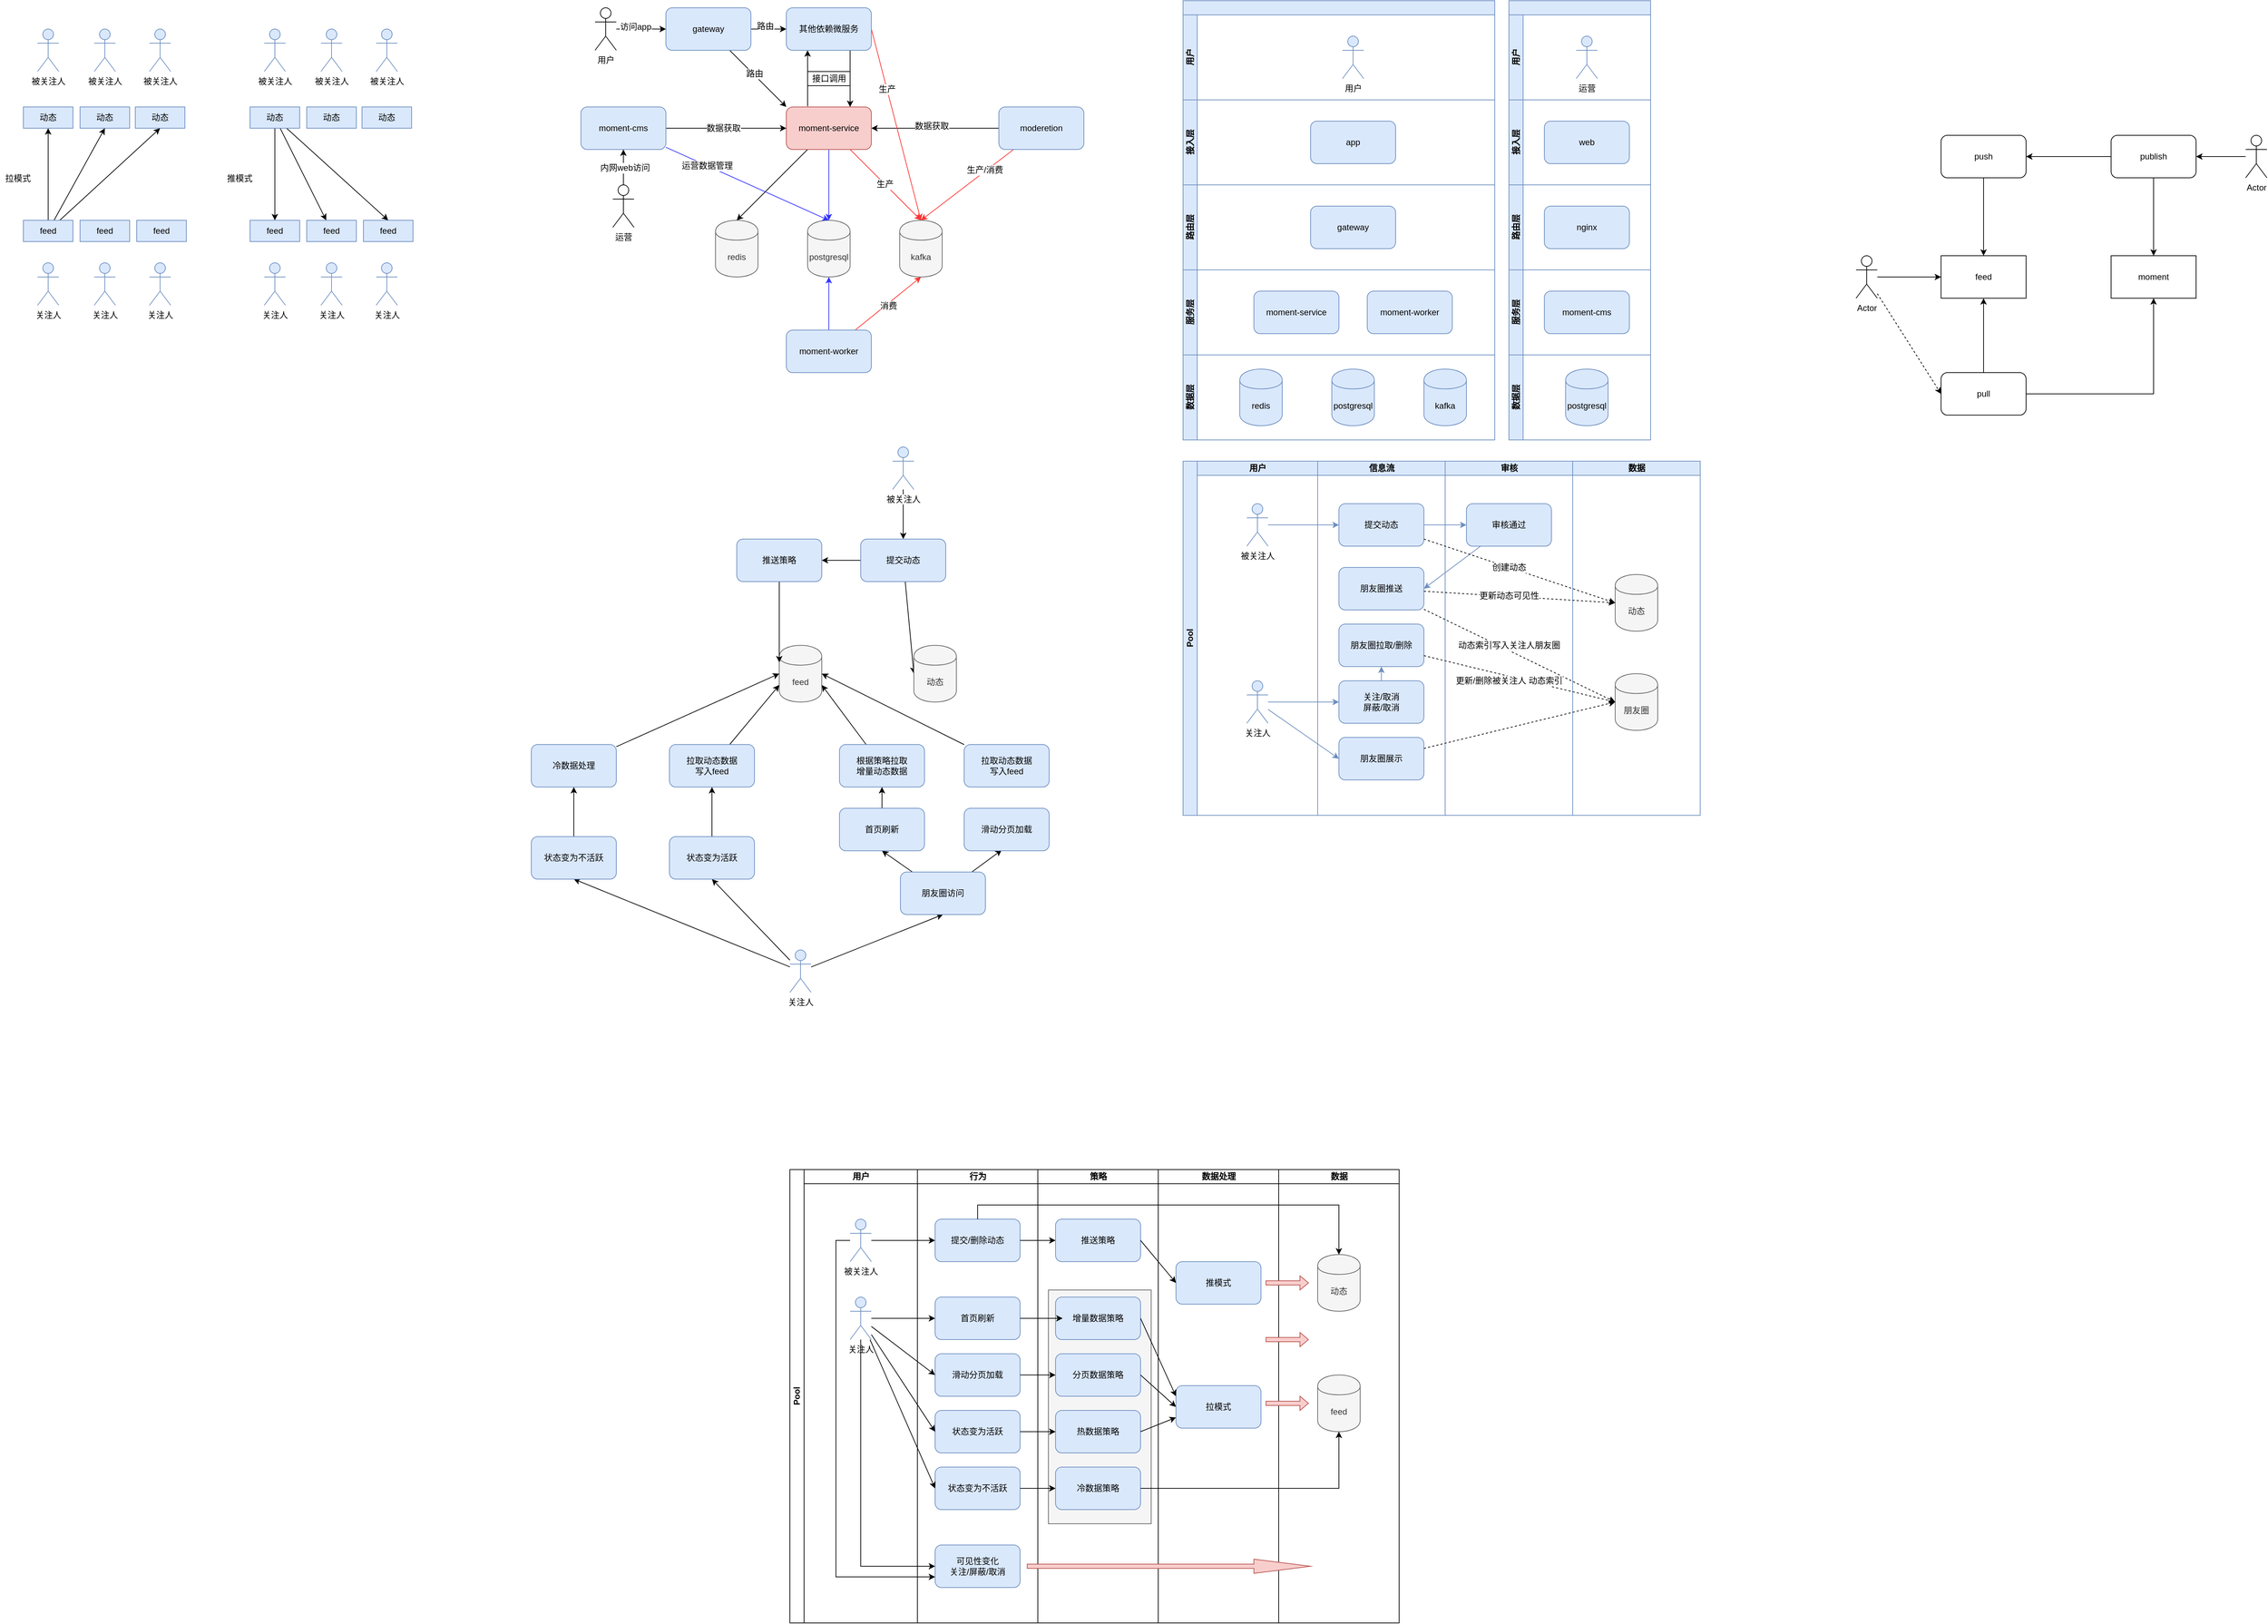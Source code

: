 <mxfile version="12.7.9" type="github">
  <diagram id="kbuSNNK-XT3_YrNzaUbx" name="Page-1">
    <mxGraphModel dx="3904" dy="770" grid="1" gridSize="10" guides="1" tooltips="1" connect="1" arrows="1" fold="1" page="1" pageScale="1" pageWidth="826" pageHeight="1169" math="0" shadow="0">
      <root>
        <mxCell id="0" />
        <mxCell id="1" parent="0" />
        <mxCell id="CPf4fgsjkclN8pDQ95c0-1" value="feed" style="rounded=0;whiteSpace=wrap;html=1;" parent="1" vertex="1">
          <mxGeometry x="480" y="360" width="120" height="60" as="geometry" />
        </mxCell>
        <mxCell id="CPf4fgsjkclN8pDQ95c0-3" style="edgeStyle=orthogonalEdgeStyle;rounded=0;orthogonalLoop=1;jettySize=auto;html=1;entryX=0;entryY=0.5;entryDx=0;entryDy=0;" parent="1" source="CPf4fgsjkclN8pDQ95c0-2" target="CPf4fgsjkclN8pDQ95c0-1" edge="1">
          <mxGeometry relative="1" as="geometry" />
        </mxCell>
        <mxCell id="CPf4fgsjkclN8pDQ95c0-20" style="rounded=0;orthogonalLoop=1;jettySize=auto;html=1;entryX=0;entryY=0.5;entryDx=0;entryDy=0;dashed=1;" parent="1" source="CPf4fgsjkclN8pDQ95c0-2" target="CPf4fgsjkclN8pDQ95c0-5" edge="1">
          <mxGeometry relative="1" as="geometry" />
        </mxCell>
        <mxCell id="CPf4fgsjkclN8pDQ95c0-2" value="Actor" style="shape=umlActor;verticalLabelPosition=bottom;labelBackgroundColor=#ffffff;verticalAlign=top;html=1;outlineConnect=0;" parent="1" vertex="1">
          <mxGeometry x="360" y="360" width="30" height="60" as="geometry" />
        </mxCell>
        <mxCell id="CPf4fgsjkclN8pDQ95c0-18" style="edgeStyle=orthogonalEdgeStyle;rounded=0;orthogonalLoop=1;jettySize=auto;html=1;entryX=1;entryY=0.5;entryDx=0;entryDy=0;" parent="1" source="CPf4fgsjkclN8pDQ95c0-4" target="CPf4fgsjkclN8pDQ95c0-8" edge="1">
          <mxGeometry relative="1" as="geometry" />
        </mxCell>
        <mxCell id="CPf4fgsjkclN8pDQ95c0-4" value="Actor" style="shape=umlActor;verticalLabelPosition=bottom;labelBackgroundColor=#ffffff;verticalAlign=top;html=1;outlineConnect=0;" parent="1" vertex="1">
          <mxGeometry x="910" y="190" width="30" height="60" as="geometry" />
        </mxCell>
        <mxCell id="CPf4fgsjkclN8pDQ95c0-16" style="edgeStyle=orthogonalEdgeStyle;rounded=0;orthogonalLoop=1;jettySize=auto;html=1;entryX=0.5;entryY=1;entryDx=0;entryDy=0;" parent="1" source="CPf4fgsjkclN8pDQ95c0-5" target="CPf4fgsjkclN8pDQ95c0-11" edge="1">
          <mxGeometry relative="1" as="geometry" />
        </mxCell>
        <mxCell id="CPf4fgsjkclN8pDQ95c0-17" style="edgeStyle=orthogonalEdgeStyle;rounded=0;orthogonalLoop=1;jettySize=auto;html=1;entryX=0.5;entryY=1;entryDx=0;entryDy=0;" parent="1" source="CPf4fgsjkclN8pDQ95c0-5" target="CPf4fgsjkclN8pDQ95c0-1" edge="1">
          <mxGeometry relative="1" as="geometry" />
        </mxCell>
        <mxCell id="CPf4fgsjkclN8pDQ95c0-5" value="pull" style="rounded=1;whiteSpace=wrap;html=1;" parent="1" vertex="1">
          <mxGeometry x="480" y="525" width="120" height="60" as="geometry" />
        </mxCell>
        <mxCell id="CPf4fgsjkclN8pDQ95c0-15" style="edgeStyle=orthogonalEdgeStyle;rounded=0;orthogonalLoop=1;jettySize=auto;html=1;entryX=0.5;entryY=0;entryDx=0;entryDy=0;" parent="1" source="CPf4fgsjkclN8pDQ95c0-7" target="CPf4fgsjkclN8pDQ95c0-1" edge="1">
          <mxGeometry relative="1" as="geometry" />
        </mxCell>
        <mxCell id="CPf4fgsjkclN8pDQ95c0-7" value="push" style="rounded=1;whiteSpace=wrap;html=1;" parent="1" vertex="1">
          <mxGeometry x="480" y="190" width="120" height="60" as="geometry" />
        </mxCell>
        <mxCell id="CPf4fgsjkclN8pDQ95c0-13" style="edgeStyle=orthogonalEdgeStyle;rounded=0;orthogonalLoop=1;jettySize=auto;html=1;entryX=0.5;entryY=0;entryDx=0;entryDy=0;" parent="1" source="CPf4fgsjkclN8pDQ95c0-8" target="CPf4fgsjkclN8pDQ95c0-11" edge="1">
          <mxGeometry relative="1" as="geometry" />
        </mxCell>
        <mxCell id="CPf4fgsjkclN8pDQ95c0-14" style="edgeStyle=orthogonalEdgeStyle;rounded=0;orthogonalLoop=1;jettySize=auto;html=1;entryX=1;entryY=0.5;entryDx=0;entryDy=0;" parent="1" source="CPf4fgsjkclN8pDQ95c0-8" target="CPf4fgsjkclN8pDQ95c0-7" edge="1">
          <mxGeometry relative="1" as="geometry" />
        </mxCell>
        <mxCell id="CPf4fgsjkclN8pDQ95c0-8" value="publish" style="rounded=1;whiteSpace=wrap;html=1;" parent="1" vertex="1">
          <mxGeometry x="720" y="190" width="120" height="60" as="geometry" />
        </mxCell>
        <mxCell id="CPf4fgsjkclN8pDQ95c0-11" value="moment" style="rounded=0;whiteSpace=wrap;html=1;" parent="1" vertex="1">
          <mxGeometry x="720" y="360" width="120" height="60" as="geometry" />
        </mxCell>
        <mxCell id="CPf4fgsjkclN8pDQ95c0-21" value="" style="swimlane;html=1;childLayout=stackLayout;resizeParent=1;resizeParentMax=0;horizontal=1;startSize=20;horizontalStack=0;fillColor=#dae8fc;strokeColor=#6c8ebf;" parent="1" vertex="1">
          <mxGeometry x="-590" width="440" height="620" as="geometry">
            <mxRectangle x="-520" y="220" width="60" height="20" as="alternateBounds" />
          </mxGeometry>
        </mxCell>
        <mxCell id="CPf4fgsjkclN8pDQ95c0-22" value="用户" style="swimlane;html=1;startSize=20;horizontal=0;fillColor=#dae8fc;strokeColor=#6c8ebf;" parent="CPf4fgsjkclN8pDQ95c0-21" vertex="1">
          <mxGeometry y="20" width="440" height="120" as="geometry" />
        </mxCell>
        <mxCell id="CPf4fgsjkclN8pDQ95c0-107" value="用户" style="shape=umlActor;verticalLabelPosition=bottom;labelBackgroundColor=#ffffff;verticalAlign=top;html=1;outlineConnect=0;fillColor=#dae8fc;strokeColor=#6c8ebf;" parent="CPf4fgsjkclN8pDQ95c0-22" vertex="1">
          <mxGeometry x="225" y="30" width="30" height="60" as="geometry" />
        </mxCell>
        <mxCell id="CPf4fgsjkclN8pDQ95c0-105" value="接入层" style="swimlane;html=1;startSize=20;horizontal=0;fillColor=#dae8fc;strokeColor=#6c8ebf;" parent="CPf4fgsjkclN8pDQ95c0-21" vertex="1">
          <mxGeometry y="140" width="440" height="120" as="geometry" />
        </mxCell>
        <mxCell id="CPf4fgsjkclN8pDQ95c0-106" value="app" style="rounded=1;whiteSpace=wrap;html=1;fillColor=#dae8fc;strokeColor=#6c8ebf;" parent="CPf4fgsjkclN8pDQ95c0-105" vertex="1">
          <mxGeometry x="180" y="30" width="120" height="60" as="geometry" />
        </mxCell>
        <mxCell id="CPf4fgsjkclN8pDQ95c0-75" value="路由层" style="swimlane;html=1;startSize=20;horizontal=0;fillColor=#dae8fc;strokeColor=#6c8ebf;" parent="CPf4fgsjkclN8pDQ95c0-21" vertex="1">
          <mxGeometry y="260" width="440" height="120" as="geometry" />
        </mxCell>
        <mxCell id="CPf4fgsjkclN8pDQ95c0-76" value="gateway" style="rounded=1;whiteSpace=wrap;html=1;fillColor=#dae8fc;strokeColor=#6c8ebf;" parent="CPf4fgsjkclN8pDQ95c0-75" vertex="1">
          <mxGeometry x="180" y="30" width="120" height="60" as="geometry" />
        </mxCell>
        <mxCell id="CPf4fgsjkclN8pDQ95c0-23" value="服务层" style="swimlane;html=1;startSize=20;horizontal=0;fillColor=#dae8fc;strokeColor=#6c8ebf;" parent="CPf4fgsjkclN8pDQ95c0-21" vertex="1">
          <mxGeometry y="380" width="440" height="120" as="geometry" />
        </mxCell>
        <mxCell id="CPf4fgsjkclN8pDQ95c0-26" value="moment-service" style="rounded=1;whiteSpace=wrap;html=1;fillColor=#dae8fc;strokeColor=#6c8ebf;" parent="CPf4fgsjkclN8pDQ95c0-23" vertex="1">
          <mxGeometry x="100" y="30" width="120" height="60" as="geometry" />
        </mxCell>
        <mxCell id="CPf4fgsjkclN8pDQ95c0-27" value="moment-worker" style="rounded=1;whiteSpace=wrap;html=1;fillColor=#dae8fc;strokeColor=#6c8ebf;" parent="CPf4fgsjkclN8pDQ95c0-23" vertex="1">
          <mxGeometry x="260" y="30" width="120" height="60" as="geometry" />
        </mxCell>
        <mxCell id="CPf4fgsjkclN8pDQ95c0-24" value="数据层" style="swimlane;html=1;startSize=20;horizontal=0;fillColor=#dae8fc;strokeColor=#6c8ebf;" parent="CPf4fgsjkclN8pDQ95c0-21" vertex="1">
          <mxGeometry y="500" width="440" height="120" as="geometry" />
        </mxCell>
        <mxCell id="CPf4fgsjkclN8pDQ95c0-28" value="redis" style="shape=cylinder;whiteSpace=wrap;html=1;boundedLbl=1;backgroundOutline=1;fillColor=#dae8fc;strokeColor=#6c8ebf;" parent="CPf4fgsjkclN8pDQ95c0-24" vertex="1">
          <mxGeometry x="80" y="20" width="60" height="80" as="geometry" />
        </mxCell>
        <mxCell id="CPf4fgsjkclN8pDQ95c0-29" value="postgresql" style="shape=cylinder;whiteSpace=wrap;html=1;boundedLbl=1;backgroundOutline=1;fillColor=#dae8fc;strokeColor=#6c8ebf;" parent="CPf4fgsjkclN8pDQ95c0-24" vertex="1">
          <mxGeometry x="210" y="20" width="60" height="80" as="geometry" />
        </mxCell>
        <mxCell id="CPf4fgsjkclN8pDQ95c0-30" value="kafka" style="shape=cylinder;whiteSpace=wrap;html=1;boundedLbl=1;backgroundOutline=1;fillColor=#dae8fc;strokeColor=#6c8ebf;" parent="CPf4fgsjkclN8pDQ95c0-24" vertex="1">
          <mxGeometry x="340" y="20" width="60" height="80" as="geometry" />
        </mxCell>
        <mxCell id="CPf4fgsjkclN8pDQ95c0-31" value="Pool" style="swimlane;html=1;childLayout=stackLayout;resizeParent=1;resizeParentMax=0;startSize=20;horizontal=0;horizontalStack=1;fillColor=#dae8fc;strokeColor=#6c8ebf;" parent="1" vertex="1">
          <mxGeometry x="-590" y="650" width="730" height="500" as="geometry" />
        </mxCell>
        <mxCell id="CPf4fgsjkclN8pDQ95c0-32" value="用户" style="swimlane;html=1;startSize=20;fillColor=#dae8fc;strokeColor=#6c8ebf;" parent="CPf4fgsjkclN8pDQ95c0-31" vertex="1">
          <mxGeometry x="20" width="170" height="500" as="geometry" />
        </mxCell>
        <mxCell id="CPf4fgsjkclN8pDQ95c0-35" value="被关注人" style="shape=umlActor;verticalLabelPosition=bottom;labelBackgroundColor=#ffffff;verticalAlign=top;html=1;outlineConnect=0;fillColor=#dae8fc;strokeColor=#6c8ebf;" parent="CPf4fgsjkclN8pDQ95c0-32" vertex="1">
          <mxGeometry x="70" y="60" width="30" height="60" as="geometry" />
        </mxCell>
        <mxCell id="CPf4fgsjkclN8pDQ95c0-40" value="关注人" style="shape=umlActor;verticalLabelPosition=bottom;labelBackgroundColor=#ffffff;verticalAlign=top;html=1;outlineConnect=0;fillColor=#dae8fc;strokeColor=#6c8ebf;" parent="CPf4fgsjkclN8pDQ95c0-32" vertex="1">
          <mxGeometry x="70" y="310" width="30" height="60" as="geometry" />
        </mxCell>
        <mxCell id="CPf4fgsjkclN8pDQ95c0-33" value="信息流" style="swimlane;html=1;startSize=20;fillColor=#dae8fc;strokeColor=#6c8ebf;" parent="CPf4fgsjkclN8pDQ95c0-31" vertex="1">
          <mxGeometry x="190" width="180" height="500" as="geometry" />
        </mxCell>
        <mxCell id="CPf4fgsjkclN8pDQ95c0-36" value="提交动态" style="rounded=1;whiteSpace=wrap;html=1;fillColor=#dae8fc;strokeColor=#6c8ebf;" parent="CPf4fgsjkclN8pDQ95c0-33" vertex="1">
          <mxGeometry x="30" y="60" width="120" height="60" as="geometry" />
        </mxCell>
        <mxCell id="CPf4fgsjkclN8pDQ95c0-38" value="朋友圈推送" style="rounded=1;whiteSpace=wrap;html=1;fillColor=#dae8fc;strokeColor=#6c8ebf;" parent="CPf4fgsjkclN8pDQ95c0-33" vertex="1">
          <mxGeometry x="30" y="150" width="120" height="60" as="geometry" />
        </mxCell>
        <mxCell id="CPf4fgsjkclN8pDQ95c0-39" value="朋友圈展示" style="rounded=1;whiteSpace=wrap;html=1;fillColor=#dae8fc;strokeColor=#6c8ebf;" parent="CPf4fgsjkclN8pDQ95c0-33" vertex="1">
          <mxGeometry x="30" y="390" width="120" height="60" as="geometry" />
        </mxCell>
        <mxCell id="CPf4fgsjkclN8pDQ95c0-57" style="edgeStyle=none;rounded=0;orthogonalLoop=1;jettySize=auto;html=1;entryX=0.5;entryY=1;entryDx=0;entryDy=0;fillColor=#dae8fc;strokeColor=#6c8ebf;" parent="CPf4fgsjkclN8pDQ95c0-33" source="CPf4fgsjkclN8pDQ95c0-53" target="CPf4fgsjkclN8pDQ95c0-54" edge="1">
          <mxGeometry relative="1" as="geometry" />
        </mxCell>
        <mxCell id="CPf4fgsjkclN8pDQ95c0-53" value="关注/取消&lt;br&gt;屏蔽/取消" style="rounded=1;whiteSpace=wrap;html=1;fillColor=#dae8fc;strokeColor=#6c8ebf;" parent="CPf4fgsjkclN8pDQ95c0-33" vertex="1">
          <mxGeometry x="30" y="310" width="120" height="60" as="geometry" />
        </mxCell>
        <mxCell id="CPf4fgsjkclN8pDQ95c0-54" value="朋友圈拉取/删除" style="rounded=1;whiteSpace=wrap;html=1;fillColor=#dae8fc;strokeColor=#6c8ebf;" parent="CPf4fgsjkclN8pDQ95c0-33" vertex="1">
          <mxGeometry x="30" y="230" width="120" height="60" as="geometry" />
        </mxCell>
        <mxCell id="CPf4fgsjkclN8pDQ95c0-34" value="审核" style="swimlane;html=1;startSize=20;fillColor=#dae8fc;strokeColor=#6c8ebf;" parent="CPf4fgsjkclN8pDQ95c0-31" vertex="1">
          <mxGeometry x="370" width="180" height="500" as="geometry" />
        </mxCell>
        <mxCell id="CPf4fgsjkclN8pDQ95c0-37" value="审核通过" style="rounded=1;whiteSpace=wrap;html=1;fillColor=#dae8fc;strokeColor=#6c8ebf;" parent="CPf4fgsjkclN8pDQ95c0-34" vertex="1">
          <mxGeometry x="30" y="60" width="120" height="60" as="geometry" />
        </mxCell>
        <mxCell id="CPf4fgsjkclN8pDQ95c0-60" value="数据" style="swimlane;html=1;startSize=20;fillColor=#dae8fc;strokeColor=#6c8ebf;" parent="CPf4fgsjkclN8pDQ95c0-31" vertex="1">
          <mxGeometry x="550" width="180" height="500" as="geometry" />
        </mxCell>
        <mxCell id="CPf4fgsjkclN8pDQ95c0-62" value="朋友圈" style="shape=cylinder;whiteSpace=wrap;html=1;boundedLbl=1;backgroundOutline=1;fillColor=#f5f5f5;strokeColor=#666666;fontColor=#333333;" parent="CPf4fgsjkclN8pDQ95c0-60" vertex="1">
          <mxGeometry x="60" y="300" width="60" height="80" as="geometry" />
        </mxCell>
        <mxCell id="CPf4fgsjkclN8pDQ95c0-63" value="动态" style="shape=cylinder;whiteSpace=wrap;html=1;boundedLbl=1;backgroundOutline=1;fillColor=#f5f5f5;strokeColor=#666666;fontColor=#333333;" parent="CPf4fgsjkclN8pDQ95c0-60" vertex="1">
          <mxGeometry x="60" y="160" width="60" height="80" as="geometry" />
        </mxCell>
        <mxCell id="CPf4fgsjkclN8pDQ95c0-44" style="edgeStyle=none;rounded=0;orthogonalLoop=1;jettySize=auto;html=1;entryX=0;entryY=0.5;entryDx=0;entryDy=0;fillColor=#dae8fc;strokeColor=#6c8ebf;" parent="CPf4fgsjkclN8pDQ95c0-31" source="CPf4fgsjkclN8pDQ95c0-35" target="CPf4fgsjkclN8pDQ95c0-36" edge="1">
          <mxGeometry relative="1" as="geometry" />
        </mxCell>
        <mxCell id="CPf4fgsjkclN8pDQ95c0-45" style="edgeStyle=none;rounded=0;orthogonalLoop=1;jettySize=auto;html=1;entryX=0;entryY=0.5;entryDx=0;entryDy=0;fillColor=#dae8fc;strokeColor=#6c8ebf;" parent="CPf4fgsjkclN8pDQ95c0-31" source="CPf4fgsjkclN8pDQ95c0-36" target="CPf4fgsjkclN8pDQ95c0-37" edge="1">
          <mxGeometry relative="1" as="geometry" />
        </mxCell>
        <mxCell id="CPf4fgsjkclN8pDQ95c0-46" style="edgeStyle=none;rounded=0;orthogonalLoop=1;jettySize=auto;html=1;entryX=1;entryY=0.5;entryDx=0;entryDy=0;fillColor=#dae8fc;strokeColor=#6c8ebf;" parent="CPf4fgsjkclN8pDQ95c0-31" source="CPf4fgsjkclN8pDQ95c0-37" target="CPf4fgsjkclN8pDQ95c0-38" edge="1">
          <mxGeometry relative="1" as="geometry" />
        </mxCell>
        <mxCell id="CPf4fgsjkclN8pDQ95c0-55" style="edgeStyle=none;rounded=0;orthogonalLoop=1;jettySize=auto;html=1;entryX=0;entryY=0.5;entryDx=0;entryDy=0;fillColor=#dae8fc;strokeColor=#6c8ebf;" parent="CPf4fgsjkclN8pDQ95c0-31" source="CPf4fgsjkclN8pDQ95c0-40" target="CPf4fgsjkclN8pDQ95c0-53" edge="1">
          <mxGeometry relative="1" as="geometry" />
        </mxCell>
        <mxCell id="CPf4fgsjkclN8pDQ95c0-56" style="edgeStyle=none;rounded=0;orthogonalLoop=1;jettySize=auto;html=1;entryX=0;entryY=0.5;entryDx=0;entryDy=0;fillColor=#dae8fc;strokeColor=#6c8ebf;" parent="CPf4fgsjkclN8pDQ95c0-31" source="CPf4fgsjkclN8pDQ95c0-40" target="CPf4fgsjkclN8pDQ95c0-39" edge="1">
          <mxGeometry relative="1" as="geometry" />
        </mxCell>
        <mxCell id="CPf4fgsjkclN8pDQ95c0-64" style="edgeStyle=none;rounded=0;orthogonalLoop=1;jettySize=auto;html=1;entryX=0;entryY=0.5;entryDx=0;entryDy=0;dashed=1;" parent="CPf4fgsjkclN8pDQ95c0-31" source="CPf4fgsjkclN8pDQ95c0-36" target="CPf4fgsjkclN8pDQ95c0-63" edge="1">
          <mxGeometry relative="1" as="geometry" />
        </mxCell>
        <mxCell id="CPf4fgsjkclN8pDQ95c0-69" value="创建动态" style="text;html=1;align=center;verticalAlign=middle;resizable=0;points=[];labelBackgroundColor=#ffffff;" parent="CPf4fgsjkclN8pDQ95c0-64" vertex="1" connectable="0">
          <mxGeometry x="0.116" y="1" relative="1" as="geometry">
            <mxPoint x="-31.16" y="-9.33" as="offset" />
          </mxGeometry>
        </mxCell>
        <mxCell id="CPf4fgsjkclN8pDQ95c0-65" style="edgeStyle=none;rounded=0;orthogonalLoop=1;jettySize=auto;html=1;entryX=0;entryY=0.5;entryDx=0;entryDy=0;dashed=1;" parent="CPf4fgsjkclN8pDQ95c0-31" source="CPf4fgsjkclN8pDQ95c0-38" target="CPf4fgsjkclN8pDQ95c0-62" edge="1">
          <mxGeometry relative="1" as="geometry" />
        </mxCell>
        <mxCell id="CPf4fgsjkclN8pDQ95c0-71" value="动态索引写入关注人朋友圈" style="text;html=1;align=center;verticalAlign=middle;resizable=0;points=[];labelBackgroundColor=#ffffff;" parent="CPf4fgsjkclN8pDQ95c0-65" vertex="1" connectable="0">
          <mxGeometry x="-0.201" y="3" relative="1" as="geometry">
            <mxPoint x="10.71" y="1.26" as="offset" />
          </mxGeometry>
        </mxCell>
        <mxCell id="CPf4fgsjkclN8pDQ95c0-66" style="edgeStyle=none;rounded=0;orthogonalLoop=1;jettySize=auto;html=1;entryX=0;entryY=0.5;entryDx=0;entryDy=0;dashed=1;" parent="CPf4fgsjkclN8pDQ95c0-31" source="CPf4fgsjkclN8pDQ95c0-54" target="CPf4fgsjkclN8pDQ95c0-62" edge="1">
          <mxGeometry relative="1" as="geometry" />
        </mxCell>
        <mxCell id="CPf4fgsjkclN8pDQ95c0-72" value="更新/删除被关注人 动态索引" style="text;html=1;align=center;verticalAlign=middle;resizable=0;points=[];labelBackgroundColor=#ffffff;" parent="CPf4fgsjkclN8pDQ95c0-66" vertex="1" connectable="0">
          <mxGeometry x="-0.266" relative="1" as="geometry">
            <mxPoint x="20.87" y="11.42" as="offset" />
          </mxGeometry>
        </mxCell>
        <mxCell id="CPf4fgsjkclN8pDQ95c0-67" style="edgeStyle=none;rounded=0;orthogonalLoop=1;jettySize=auto;html=1;entryX=0;entryY=0.5;entryDx=0;entryDy=0;dashed=1;" parent="CPf4fgsjkclN8pDQ95c0-31" source="CPf4fgsjkclN8pDQ95c0-39" target="CPf4fgsjkclN8pDQ95c0-62" edge="1">
          <mxGeometry relative="1" as="geometry" />
        </mxCell>
        <mxCell id="CPf4fgsjkclN8pDQ95c0-68" style="edgeStyle=none;rounded=0;orthogonalLoop=1;jettySize=auto;html=1;entryX=0;entryY=0.5;entryDx=0;entryDy=0;dashed=1;" parent="CPf4fgsjkclN8pDQ95c0-31" source="CPf4fgsjkclN8pDQ95c0-38" target="CPf4fgsjkclN8pDQ95c0-63" edge="1">
          <mxGeometry relative="1" as="geometry" />
        </mxCell>
        <mxCell id="CPf4fgsjkclN8pDQ95c0-70" value="更新动态可见性" style="text;html=1;align=center;verticalAlign=middle;resizable=0;points=[];labelBackgroundColor=#ffffff;" parent="CPf4fgsjkclN8pDQ95c0-68" vertex="1" connectable="0">
          <mxGeometry x="-0.149" y="2" relative="1" as="geometry">
            <mxPoint x="5.09" y="1.4" as="offset" />
          </mxGeometry>
        </mxCell>
        <mxCell id="CPf4fgsjkclN8pDQ95c0-111" value="" style="swimlane;html=1;childLayout=stackLayout;resizeParent=1;resizeParentMax=0;horizontal=1;startSize=20;horizontalStack=0;fillColor=#dae8fc;strokeColor=#6c8ebf;" parent="1" vertex="1">
          <mxGeometry x="-130" width="200" height="620" as="geometry">
            <mxRectangle x="-520" y="220" width="60" height="20" as="alternateBounds" />
          </mxGeometry>
        </mxCell>
        <mxCell id="CPf4fgsjkclN8pDQ95c0-112" value="用户" style="swimlane;html=1;startSize=20;horizontal=0;fillColor=#dae8fc;strokeColor=#6c8ebf;" parent="CPf4fgsjkclN8pDQ95c0-111" vertex="1">
          <mxGeometry y="20" width="200" height="120" as="geometry" />
        </mxCell>
        <mxCell id="CPf4fgsjkclN8pDQ95c0-114" value="运营" style="shape=umlActor;verticalLabelPosition=bottom;labelBackgroundColor=#ffffff;verticalAlign=top;html=1;outlineConnect=0;fillColor=#dae8fc;strokeColor=#6c8ebf;" parent="CPf4fgsjkclN8pDQ95c0-112" vertex="1">
          <mxGeometry x="95" y="30" width="30" height="60" as="geometry" />
        </mxCell>
        <mxCell id="CPf4fgsjkclN8pDQ95c0-115" value="接入层" style="swimlane;html=1;startSize=20;horizontal=0;fillColor=#dae8fc;strokeColor=#6c8ebf;" parent="CPf4fgsjkclN8pDQ95c0-111" vertex="1">
          <mxGeometry y="140" width="200" height="120" as="geometry" />
        </mxCell>
        <mxCell id="CPf4fgsjkclN8pDQ95c0-117" value="web" style="rounded=1;whiteSpace=wrap;html=1;fillColor=#dae8fc;strokeColor=#6c8ebf;" parent="CPf4fgsjkclN8pDQ95c0-115" vertex="1">
          <mxGeometry x="50" y="30" width="120" height="60" as="geometry" />
        </mxCell>
        <mxCell id="CPf4fgsjkclN8pDQ95c0-118" value="路由层" style="swimlane;html=1;startSize=20;horizontal=0;fillColor=#dae8fc;strokeColor=#6c8ebf;" parent="CPf4fgsjkclN8pDQ95c0-111" vertex="1">
          <mxGeometry y="260" width="200" height="120" as="geometry" />
        </mxCell>
        <mxCell id="CPf4fgsjkclN8pDQ95c0-120" value="nginx" style="rounded=1;whiteSpace=wrap;html=1;fillColor=#dae8fc;strokeColor=#6c8ebf;" parent="CPf4fgsjkclN8pDQ95c0-118" vertex="1">
          <mxGeometry x="50" y="30" width="120" height="60" as="geometry" />
        </mxCell>
        <mxCell id="CPf4fgsjkclN8pDQ95c0-121" value="服务层" style="swimlane;html=1;startSize=20;horizontal=0;fillColor=#dae8fc;strokeColor=#6c8ebf;" parent="CPf4fgsjkclN8pDQ95c0-111" vertex="1">
          <mxGeometry y="380" width="200" height="120" as="geometry" />
        </mxCell>
        <mxCell id="CPf4fgsjkclN8pDQ95c0-124" value="moment-cms" style="rounded=1;whiteSpace=wrap;html=1;fillColor=#dae8fc;strokeColor=#6c8ebf;" parent="CPf4fgsjkclN8pDQ95c0-121" vertex="1">
          <mxGeometry x="50" y="30" width="120" height="60" as="geometry" />
        </mxCell>
        <mxCell id="CPf4fgsjkclN8pDQ95c0-125" value="数据层" style="swimlane;html=1;startSize=20;horizontal=0;fillColor=#dae8fc;strokeColor=#6c8ebf;" parent="CPf4fgsjkclN8pDQ95c0-111" vertex="1">
          <mxGeometry y="500" width="200" height="120" as="geometry" />
        </mxCell>
        <mxCell id="CPf4fgsjkclN8pDQ95c0-127" value="postgresql" style="shape=cylinder;whiteSpace=wrap;html=1;boundedLbl=1;backgroundOutline=1;fillColor=#dae8fc;strokeColor=#6c8ebf;" parent="CPf4fgsjkclN8pDQ95c0-125" vertex="1">
          <mxGeometry x="80" y="20" width="60" height="80" as="geometry" />
        </mxCell>
        <mxCell id="CPf4fgsjkclN8pDQ95c0-139" style="edgeStyle=none;rounded=0;orthogonalLoop=1;jettySize=auto;html=1;entryX=0.5;entryY=0;entryDx=0;entryDy=0;" parent="1" source="CPf4fgsjkclN8pDQ95c0-129" target="CPf4fgsjkclN8pDQ95c0-131" edge="1">
          <mxGeometry relative="1" as="geometry" />
        </mxCell>
        <mxCell id="CPf4fgsjkclN8pDQ95c0-140" style="edgeStyle=none;rounded=0;orthogonalLoop=1;jettySize=auto;html=1;entryX=0.5;entryY=0;entryDx=0;entryDy=0;strokeColor=#3333FF;" parent="1" source="CPf4fgsjkclN8pDQ95c0-129" target="CPf4fgsjkclN8pDQ95c0-132" edge="1">
          <mxGeometry relative="1" as="geometry" />
        </mxCell>
        <mxCell id="CPf4fgsjkclN8pDQ95c0-141" style="edgeStyle=none;rounded=0;orthogonalLoop=1;jettySize=auto;html=1;entryX=0.5;entryY=0;entryDx=0;entryDy=0;strokeColor=#FF3333;" parent="1" source="CPf4fgsjkclN8pDQ95c0-129" target="CPf4fgsjkclN8pDQ95c0-133" edge="1">
          <mxGeometry relative="1" as="geometry" />
        </mxCell>
        <mxCell id="CPf4fgsjkclN8pDQ95c0-152" value="生产" style="text;html=1;align=center;verticalAlign=middle;resizable=0;points=[];labelBackgroundColor=#ffffff;" parent="CPf4fgsjkclN8pDQ95c0-141" vertex="1" connectable="0">
          <mxGeometry x="-0.017" relative="1" as="geometry">
            <mxPoint as="offset" />
          </mxGeometry>
        </mxCell>
        <mxCell id="CPf4fgsjkclN8pDQ95c0-155" style="edgeStyle=none;rounded=0;orthogonalLoop=1;jettySize=auto;html=1;entryX=0.25;entryY=1;entryDx=0;entryDy=0;strokeColor=#000000;" parent="1" target="CPf4fgsjkclN8pDQ95c0-144" edge="1">
          <mxGeometry relative="1" as="geometry">
            <mxPoint x="-1120" y="149" as="sourcePoint" />
          </mxGeometry>
        </mxCell>
        <mxCell id="CPf4fgsjkclN8pDQ95c0-129" value="moment-service" style="rounded=1;whiteSpace=wrap;html=1;fillColor=#f8cecc;strokeColor=#b85450;" parent="1" vertex="1">
          <mxGeometry x="-1150" y="150" width="120" height="60" as="geometry" />
        </mxCell>
        <mxCell id="CPf4fgsjkclN8pDQ95c0-137" style="edgeStyle=none;rounded=0;orthogonalLoop=1;jettySize=auto;html=1;entryX=0.5;entryY=1;entryDx=0;entryDy=0;strokeColor=#3333FF;" parent="1" source="CPf4fgsjkclN8pDQ95c0-130" target="CPf4fgsjkclN8pDQ95c0-132" edge="1">
          <mxGeometry relative="1" as="geometry" />
        </mxCell>
        <mxCell id="CPf4fgsjkclN8pDQ95c0-138" style="edgeStyle=none;rounded=0;orthogonalLoop=1;jettySize=auto;html=1;entryX=0.5;entryY=1;entryDx=0;entryDy=0;strokeColor=#FF3333;" parent="1" source="CPf4fgsjkclN8pDQ95c0-130" target="CPf4fgsjkclN8pDQ95c0-133" edge="1">
          <mxGeometry relative="1" as="geometry" />
        </mxCell>
        <mxCell id="CPf4fgsjkclN8pDQ95c0-151" value="消费" style="text;html=1;align=center;verticalAlign=middle;resizable=0;points=[];labelBackgroundColor=#ffffff;" parent="CPf4fgsjkclN8pDQ95c0-138" vertex="1" connectable="0">
          <mxGeometry x="-0.024" y="-3" relative="1" as="geometry">
            <mxPoint as="offset" />
          </mxGeometry>
        </mxCell>
        <mxCell id="CPf4fgsjkclN8pDQ95c0-130" value="moment-worker" style="rounded=1;whiteSpace=wrap;html=1;fillColor=#dae8fc;strokeColor=#6c8ebf;" parent="1" vertex="1">
          <mxGeometry x="-1150" y="465" width="120" height="60" as="geometry" />
        </mxCell>
        <mxCell id="CPf4fgsjkclN8pDQ95c0-131" value="redis" style="shape=cylinder;whiteSpace=wrap;html=1;boundedLbl=1;backgroundOutline=1;fillColor=#f5f5f5;strokeColor=#666666;fontColor=#333333;" parent="1" vertex="1">
          <mxGeometry x="-1250" y="310" width="60" height="80" as="geometry" />
        </mxCell>
        <mxCell id="CPf4fgsjkclN8pDQ95c0-132" value="postgresql" style="shape=cylinder;whiteSpace=wrap;html=1;boundedLbl=1;backgroundOutline=1;fillColor=#f5f5f5;strokeColor=#666666;fontColor=#333333;" parent="1" vertex="1">
          <mxGeometry x="-1120" y="310" width="60" height="80" as="geometry" />
        </mxCell>
        <mxCell id="CPf4fgsjkclN8pDQ95c0-133" value="kafka" style="shape=cylinder;whiteSpace=wrap;html=1;boundedLbl=1;backgroundOutline=1;fillColor=#f5f5f5;strokeColor=#666666;fontColor=#333333;" parent="1" vertex="1">
          <mxGeometry x="-990" y="310" width="60" height="80" as="geometry" />
        </mxCell>
        <mxCell id="CPf4fgsjkclN8pDQ95c0-143" style="edgeStyle=none;rounded=0;orthogonalLoop=1;jettySize=auto;html=1;entryX=0.5;entryY=0;entryDx=0;entryDy=0;strokeColor=#3333FF;" parent="1" source="CPf4fgsjkclN8pDQ95c0-134" target="CPf4fgsjkclN8pDQ95c0-132" edge="1">
          <mxGeometry relative="1" as="geometry" />
        </mxCell>
        <mxCell id="CPf4fgsjkclN8pDQ95c0-150" value="运营数据管理" style="text;html=1;align=center;verticalAlign=middle;resizable=0;points=[];labelBackgroundColor=#ffffff;" parent="CPf4fgsjkclN8pDQ95c0-143" vertex="1" connectable="0">
          <mxGeometry x="-0.504" y="1" relative="1" as="geometry">
            <mxPoint y="1" as="offset" />
          </mxGeometry>
        </mxCell>
        <mxCell id="CPf4fgsjkclN8pDQ95c0-147" style="edgeStyle=none;rounded=0;orthogonalLoop=1;jettySize=auto;html=1;entryX=0;entryY=0.5;entryDx=0;entryDy=0;" parent="1" source="CPf4fgsjkclN8pDQ95c0-134" target="CPf4fgsjkclN8pDQ95c0-129" edge="1">
          <mxGeometry relative="1" as="geometry">
            <Array as="points">
              <mxPoint x="-1230" y="180" />
            </Array>
          </mxGeometry>
        </mxCell>
        <mxCell id="CPf4fgsjkclN8pDQ95c0-149" value="数据获取" style="text;html=1;align=center;verticalAlign=middle;resizable=0;points=[];labelBackgroundColor=#ffffff;" parent="CPf4fgsjkclN8pDQ95c0-147" vertex="1" connectable="0">
          <mxGeometry x="0.022" y="-1" relative="1" as="geometry">
            <mxPoint x="-6" y="-1" as="offset" />
          </mxGeometry>
        </mxCell>
        <mxCell id="CPf4fgsjkclN8pDQ95c0-134" value="moment-cms" style="rounded=1;whiteSpace=wrap;html=1;fillColor=#dae8fc;strokeColor=#6c8ebf;" parent="1" vertex="1">
          <mxGeometry x="-1440" y="150" width="120" height="60" as="geometry" />
        </mxCell>
        <mxCell id="CPf4fgsjkclN8pDQ95c0-136" style="rounded=0;orthogonalLoop=1;jettySize=auto;html=1;entryX=1;entryY=0.5;entryDx=0;entryDy=0;" parent="1" source="CPf4fgsjkclN8pDQ95c0-135" target="CPf4fgsjkclN8pDQ95c0-129" edge="1">
          <mxGeometry relative="1" as="geometry" />
        </mxCell>
        <mxCell id="CPf4fgsjkclN8pDQ95c0-160" value="数据获取" style="text;html=1;align=center;verticalAlign=middle;resizable=0;points=[];labelBackgroundColor=#ffffff;" parent="CPf4fgsjkclN8pDQ95c0-136" vertex="1" connectable="0">
          <mxGeometry x="0.056" y="-3" relative="1" as="geometry">
            <mxPoint as="offset" />
          </mxGeometry>
        </mxCell>
        <mxCell id="CPf4fgsjkclN8pDQ95c0-142" style="edgeStyle=none;rounded=0;orthogonalLoop=1;jettySize=auto;html=1;entryX=0.5;entryY=0;entryDx=0;entryDy=0;strokeColor=#FF3333;" parent="1" source="CPf4fgsjkclN8pDQ95c0-135" target="CPf4fgsjkclN8pDQ95c0-133" edge="1">
          <mxGeometry relative="1" as="geometry" />
        </mxCell>
        <mxCell id="CPf4fgsjkclN8pDQ95c0-153" value="生产/消费" style="text;html=1;align=center;verticalAlign=middle;resizable=0;points=[];labelBackgroundColor=#ffffff;" parent="CPf4fgsjkclN8pDQ95c0-142" vertex="1" connectable="0">
          <mxGeometry x="-0.386" y="-2" relative="1" as="geometry">
            <mxPoint as="offset" />
          </mxGeometry>
        </mxCell>
        <mxCell id="CPf4fgsjkclN8pDQ95c0-135" value="moderetion" style="rounded=1;whiteSpace=wrap;html=1;fillColor=#dae8fc;strokeColor=#6c8ebf;" parent="1" vertex="1">
          <mxGeometry x="-850" y="150" width="120" height="60" as="geometry" />
        </mxCell>
        <mxCell id="CPf4fgsjkclN8pDQ95c0-154" style="edgeStyle=none;rounded=0;orthogonalLoop=1;jettySize=auto;html=1;entryX=0.75;entryY=0;entryDx=0;entryDy=0;strokeColor=#000000;exitX=0.75;exitY=1;exitDx=0;exitDy=0;" parent="1" source="CPf4fgsjkclN8pDQ95c0-144" target="CPf4fgsjkclN8pDQ95c0-129" edge="1">
          <mxGeometry relative="1" as="geometry" />
        </mxCell>
        <mxCell id="CPf4fgsjkclN8pDQ95c0-162" style="edgeStyle=none;rounded=0;orthogonalLoop=1;jettySize=auto;html=1;strokeColor=#FF3333;exitX=1;exitY=0.5;exitDx=0;exitDy=0;" parent="1" source="CPf4fgsjkclN8pDQ95c0-144" edge="1">
          <mxGeometry relative="1" as="geometry">
            <mxPoint x="-960" y="310" as="targetPoint" />
          </mxGeometry>
        </mxCell>
        <mxCell id="CPf4fgsjkclN8pDQ95c0-163" value="生产" style="text;html=1;align=center;verticalAlign=middle;resizable=0;points=[];labelBackgroundColor=#ffffff;" parent="CPf4fgsjkclN8pDQ95c0-162" vertex="1" connectable="0">
          <mxGeometry x="-0.37" relative="1" as="geometry">
            <mxPoint as="offset" />
          </mxGeometry>
        </mxCell>
        <mxCell id="CPf4fgsjkclN8pDQ95c0-144" value="其他依赖微服务" style="rounded=1;whiteSpace=wrap;html=1;fillColor=#dae8fc;strokeColor=#6c8ebf;" parent="1" vertex="1">
          <mxGeometry x="-1150" y="10" width="120" height="60" as="geometry" />
        </mxCell>
        <mxCell id="CPf4fgsjkclN8pDQ95c0-161" value="接口调用" style="text;html=1;align=center;verticalAlign=middle;resizable=0;points=[];autosize=1;strokeColor=#000000;" parent="1" vertex="1">
          <mxGeometry x="-1120" y="100" width="60" height="20" as="geometry" />
        </mxCell>
        <mxCell id="CPf4fgsjkclN8pDQ95c0-165" style="edgeStyle=none;rounded=0;orthogonalLoop=1;jettySize=auto;html=1;entryX=0;entryY=0;entryDx=0;entryDy=0;strokeColor=#000000;" parent="1" source="CPf4fgsjkclN8pDQ95c0-164" target="CPf4fgsjkclN8pDQ95c0-129" edge="1">
          <mxGeometry relative="1" as="geometry" />
        </mxCell>
        <mxCell id="CPf4fgsjkclN8pDQ95c0-166" value="路由" style="text;html=1;align=center;verticalAlign=middle;resizable=0;points=[];labelBackgroundColor=#ffffff;" parent="CPf4fgsjkclN8pDQ95c0-165" vertex="1" connectable="0">
          <mxGeometry x="-0.15" y="1" relative="1" as="geometry">
            <mxPoint as="offset" />
          </mxGeometry>
        </mxCell>
        <mxCell id="CPf4fgsjkclN8pDQ95c0-169" style="edgeStyle=none;rounded=0;orthogonalLoop=1;jettySize=auto;html=1;entryX=0;entryY=0.5;entryDx=0;entryDy=0;strokeColor=#000000;" parent="1" source="CPf4fgsjkclN8pDQ95c0-164" target="CPf4fgsjkclN8pDQ95c0-144" edge="1">
          <mxGeometry relative="1" as="geometry" />
        </mxCell>
        <mxCell id="CPf4fgsjkclN8pDQ95c0-170" value="路由" style="text;html=1;align=center;verticalAlign=middle;resizable=0;points=[];labelBackgroundColor=#ffffff;" parent="CPf4fgsjkclN8pDQ95c0-169" vertex="1" connectable="0">
          <mxGeometry x="-0.2" y="4" relative="1" as="geometry">
            <mxPoint as="offset" />
          </mxGeometry>
        </mxCell>
        <mxCell id="CPf4fgsjkclN8pDQ95c0-164" value="gateway" style="rounded=1;whiteSpace=wrap;html=1;fillColor=#dae8fc;strokeColor=#6c8ebf;" parent="1" vertex="1">
          <mxGeometry x="-1320" y="10" width="120" height="60" as="geometry" />
        </mxCell>
        <mxCell id="CPf4fgsjkclN8pDQ95c0-168" style="edgeStyle=none;rounded=0;orthogonalLoop=1;jettySize=auto;html=1;entryX=0;entryY=0.5;entryDx=0;entryDy=0;strokeColor=#000000;" parent="1" source="CPf4fgsjkclN8pDQ95c0-167" target="CPf4fgsjkclN8pDQ95c0-164" edge="1">
          <mxGeometry relative="1" as="geometry" />
        </mxCell>
        <mxCell id="CPf4fgsjkclN8pDQ95c0-171" value="访问app" style="text;html=1;align=center;verticalAlign=middle;resizable=0;points=[];labelBackgroundColor=#ffffff;" parent="CPf4fgsjkclN8pDQ95c0-168" vertex="1" connectable="0">
          <mxGeometry x="-0.229" y="3" relative="1" as="geometry">
            <mxPoint as="offset" />
          </mxGeometry>
        </mxCell>
        <mxCell id="CPf4fgsjkclN8pDQ95c0-167" value="用户" style="shape=umlActor;verticalLabelPosition=bottom;labelBackgroundColor=#ffffff;verticalAlign=top;html=1;outlineConnect=0;strokeColor=#000000;" parent="1" vertex="1">
          <mxGeometry x="-1420" y="10" width="30" height="60" as="geometry" />
        </mxCell>
        <mxCell id="CPf4fgsjkclN8pDQ95c0-173" style="edgeStyle=none;rounded=0;orthogonalLoop=1;jettySize=auto;html=1;entryX=0.5;entryY=1;entryDx=0;entryDy=0;strokeColor=#000000;" parent="1" source="CPf4fgsjkclN8pDQ95c0-172" target="CPf4fgsjkclN8pDQ95c0-134" edge="1">
          <mxGeometry relative="1" as="geometry" />
        </mxCell>
        <mxCell id="CPf4fgsjkclN8pDQ95c0-174" value="内网web访问" style="text;html=1;align=center;verticalAlign=middle;resizable=0;points=[];labelBackgroundColor=#ffffff;" parent="CPf4fgsjkclN8pDQ95c0-173" vertex="1" connectable="0">
          <mxGeometry x="-0.04" y="-2" relative="1" as="geometry">
            <mxPoint as="offset" />
          </mxGeometry>
        </mxCell>
        <mxCell id="CPf4fgsjkclN8pDQ95c0-172" value="运营" style="shape=umlActor;verticalLabelPosition=bottom;labelBackgroundColor=#ffffff;verticalAlign=top;html=1;outlineConnect=0;strokeColor=#000000;" parent="1" vertex="1">
          <mxGeometry x="-1395" y="260" width="30" height="60" as="geometry" />
        </mxCell>
        <mxCell id="Zn8hjpmZKsDF6_sG10Sm-11" style="edgeStyle=none;rounded=0;orthogonalLoop=1;jettySize=auto;html=1;entryX=0.5;entryY=0;entryDx=0;entryDy=0;" parent="1" source="Zn8hjpmZKsDF6_sG10Sm-1" target="Zn8hjpmZKsDF6_sG10Sm-3" edge="1">
          <mxGeometry relative="1" as="geometry" />
        </mxCell>
        <mxCell id="Zn8hjpmZKsDF6_sG10Sm-1" value="被关注人" style="shape=umlActor;verticalLabelPosition=bottom;labelBackgroundColor=#ffffff;verticalAlign=top;html=1;outlineConnect=0;fillColor=#dae8fc;strokeColor=#6c8ebf;" parent="1" vertex="1">
          <mxGeometry x="-1000" y="630" width="30" height="60" as="geometry" />
        </mxCell>
        <mxCell id="Zn8hjpmZKsDF6_sG10Sm-6" style="rounded=0;orthogonalLoop=1;jettySize=auto;html=1;entryX=0.5;entryY=1;entryDx=0;entryDy=0;" parent="1" source="Zn8hjpmZKsDF6_sG10Sm-2" target="Zn8hjpmZKsDF6_sG10Sm-5" edge="1">
          <mxGeometry relative="1" as="geometry" />
        </mxCell>
        <mxCell id="Zn8hjpmZKsDF6_sG10Sm-8" style="rounded=0;orthogonalLoop=1;jettySize=auto;html=1;entryX=0.5;entryY=1;entryDx=0;entryDy=0;" parent="1" source="Zn8hjpmZKsDF6_sG10Sm-2" target="Zn8hjpmZKsDF6_sG10Sm-7" edge="1">
          <mxGeometry relative="1" as="geometry" />
        </mxCell>
        <mxCell id="Zn8hjpmZKsDF6_sG10Sm-28" style="edgeStyle=none;rounded=0;orthogonalLoop=1;jettySize=auto;html=1;entryX=0.5;entryY=1;entryDx=0;entryDy=0;" parent="1" source="Zn8hjpmZKsDF6_sG10Sm-2" target="Zn8hjpmZKsDF6_sG10Sm-27" edge="1">
          <mxGeometry relative="1" as="geometry" />
        </mxCell>
        <mxCell id="Zn8hjpmZKsDF6_sG10Sm-2" value="关注人" style="shape=umlActor;verticalLabelPosition=bottom;labelBackgroundColor=#ffffff;verticalAlign=top;html=1;outlineConnect=0;fillColor=#dae8fc;strokeColor=#6c8ebf;" parent="1" vertex="1">
          <mxGeometry x="-1145" y="1340" width="30" height="60" as="geometry" />
        </mxCell>
        <mxCell id="SjOoUX-v_DkNI3Klg3qP-40" style="edgeStyle=none;rounded=0;orthogonalLoop=1;jettySize=auto;html=1;entryX=0;entryY=0.5;entryDx=0;entryDy=0;" parent="1" source="Zn8hjpmZKsDF6_sG10Sm-3" target="SjOoUX-v_DkNI3Klg3qP-39" edge="1">
          <mxGeometry relative="1" as="geometry" />
        </mxCell>
        <mxCell id="SjOoUX-v_DkNI3Klg3qP-42" style="edgeStyle=none;rounded=0;orthogonalLoop=1;jettySize=auto;html=1;entryX=1;entryY=0.5;entryDx=0;entryDy=0;" parent="1" source="Zn8hjpmZKsDF6_sG10Sm-3" target="SjOoUX-v_DkNI3Klg3qP-41" edge="1">
          <mxGeometry relative="1" as="geometry" />
        </mxCell>
        <mxCell id="Zn8hjpmZKsDF6_sG10Sm-3" value="提交动态" style="rounded=1;whiteSpace=wrap;html=1;fillColor=#dae8fc;strokeColor=#6c8ebf;" parent="1" vertex="1">
          <mxGeometry x="-1045" y="760" width="120" height="60" as="geometry" />
        </mxCell>
        <mxCell id="Zn8hjpmZKsDF6_sG10Sm-4" value="feed" style="shape=cylinder;whiteSpace=wrap;html=1;boundedLbl=1;backgroundOutline=1;fillColor=#f5f5f5;strokeColor=#666666;fontColor=#333333;" parent="1" vertex="1">
          <mxGeometry x="-1160" y="910" width="60" height="80" as="geometry" />
        </mxCell>
        <mxCell id="Zn8hjpmZKsDF6_sG10Sm-20" style="edgeStyle=none;rounded=0;orthogonalLoop=1;jettySize=auto;html=1;entryX=0.5;entryY=1;entryDx=0;entryDy=0;" parent="1" source="Zn8hjpmZKsDF6_sG10Sm-5" target="Zn8hjpmZKsDF6_sG10Sm-13" edge="1">
          <mxGeometry relative="1" as="geometry" />
        </mxCell>
        <mxCell id="Zn8hjpmZKsDF6_sG10Sm-5" value="状态变为活跃" style="rounded=1;whiteSpace=wrap;html=1;fillColor=#dae8fc;strokeColor=#6c8ebf;" parent="1" vertex="1">
          <mxGeometry x="-1315" y="1180" width="120" height="60" as="geometry" />
        </mxCell>
        <mxCell id="Zn8hjpmZKsDF6_sG10Sm-24" style="edgeStyle=none;rounded=0;orthogonalLoop=1;jettySize=auto;html=1;entryX=0.5;entryY=1;entryDx=0;entryDy=0;" parent="1" source="Zn8hjpmZKsDF6_sG10Sm-7" target="Zn8hjpmZKsDF6_sG10Sm-22" edge="1">
          <mxGeometry relative="1" as="geometry" />
        </mxCell>
        <mxCell id="Zn8hjpmZKsDF6_sG10Sm-25" style="edgeStyle=none;rounded=0;orthogonalLoop=1;jettySize=auto;html=1;entryX=0.442;entryY=0.983;entryDx=0;entryDy=0;entryPerimeter=0;" parent="1" source="Zn8hjpmZKsDF6_sG10Sm-7" target="Zn8hjpmZKsDF6_sG10Sm-23" edge="1">
          <mxGeometry relative="1" as="geometry" />
        </mxCell>
        <mxCell id="Zn8hjpmZKsDF6_sG10Sm-7" value="朋友圈访问" style="rounded=1;whiteSpace=wrap;html=1;fillColor=#dae8fc;strokeColor=#6c8ebf;" parent="1" vertex="1">
          <mxGeometry x="-989" y="1230" width="120" height="60" as="geometry" />
        </mxCell>
        <mxCell id="Zn8hjpmZKsDF6_sG10Sm-14" style="edgeStyle=none;rounded=0;orthogonalLoop=1;jettySize=auto;html=1;entryX=0;entryY=0.7;entryDx=0;entryDy=0;" parent="1" source="Zn8hjpmZKsDF6_sG10Sm-13" target="Zn8hjpmZKsDF6_sG10Sm-4" edge="1">
          <mxGeometry relative="1" as="geometry" />
        </mxCell>
        <mxCell id="Zn8hjpmZKsDF6_sG10Sm-13" value="拉取动态数据&lt;br&gt;写入feed" style="rounded=1;whiteSpace=wrap;html=1;fillColor=#dae8fc;strokeColor=#6c8ebf;" parent="1" vertex="1">
          <mxGeometry x="-1315" y="1050" width="120" height="60" as="geometry" />
        </mxCell>
        <mxCell id="Zn8hjpmZKsDF6_sG10Sm-19" style="edgeStyle=none;rounded=0;orthogonalLoop=1;jettySize=auto;html=1;entryX=1;entryY=0.7;entryDx=0;entryDy=0;" parent="1" source="Zn8hjpmZKsDF6_sG10Sm-15" target="Zn8hjpmZKsDF6_sG10Sm-4" edge="1">
          <mxGeometry relative="1" as="geometry" />
        </mxCell>
        <mxCell id="Zn8hjpmZKsDF6_sG10Sm-15" value="根据策略拉取&lt;br&gt;增量动态数据" style="rounded=1;whiteSpace=wrap;html=1;fillColor=#dae8fc;strokeColor=#6c8ebf;" parent="1" vertex="1">
          <mxGeometry x="-1075" y="1050" width="120" height="60" as="geometry" />
        </mxCell>
        <mxCell id="Zn8hjpmZKsDF6_sG10Sm-26" style="edgeStyle=none;rounded=0;orthogonalLoop=1;jettySize=auto;html=1;entryX=0.5;entryY=1;entryDx=0;entryDy=0;" parent="1" source="Zn8hjpmZKsDF6_sG10Sm-22" target="Zn8hjpmZKsDF6_sG10Sm-15" edge="1">
          <mxGeometry relative="1" as="geometry" />
        </mxCell>
        <mxCell id="Zn8hjpmZKsDF6_sG10Sm-22" value="首页刷新" style="rounded=1;whiteSpace=wrap;html=1;fillColor=#dae8fc;strokeColor=#6c8ebf;" parent="1" vertex="1">
          <mxGeometry x="-1075" y="1140" width="120" height="60" as="geometry" />
        </mxCell>
        <mxCell id="Zn8hjpmZKsDF6_sG10Sm-23" value="滑动分页加载" style="rounded=1;whiteSpace=wrap;html=1;fillColor=#dae8fc;strokeColor=#6c8ebf;" parent="1" vertex="1">
          <mxGeometry x="-899" y="1140" width="120" height="60" as="geometry" />
        </mxCell>
        <mxCell id="Zn8hjpmZKsDF6_sG10Sm-30" style="edgeStyle=none;rounded=0;orthogonalLoop=1;jettySize=auto;html=1;entryX=0.5;entryY=1;entryDx=0;entryDy=0;" parent="1" source="Zn8hjpmZKsDF6_sG10Sm-27" target="Zn8hjpmZKsDF6_sG10Sm-29" edge="1">
          <mxGeometry relative="1" as="geometry" />
        </mxCell>
        <mxCell id="Zn8hjpmZKsDF6_sG10Sm-27" value="状态变为不活跃" style="rounded=1;whiteSpace=wrap;html=1;fillColor=#dae8fc;strokeColor=#6c8ebf;" parent="1" vertex="1">
          <mxGeometry x="-1510" y="1180" width="120" height="60" as="geometry" />
        </mxCell>
        <mxCell id="Zn8hjpmZKsDF6_sG10Sm-31" style="edgeStyle=none;rounded=0;orthogonalLoop=1;jettySize=auto;html=1;entryX=0;entryY=0.5;entryDx=0;entryDy=0;" parent="1" source="Zn8hjpmZKsDF6_sG10Sm-29" target="Zn8hjpmZKsDF6_sG10Sm-4" edge="1">
          <mxGeometry relative="1" as="geometry" />
        </mxCell>
        <mxCell id="Zn8hjpmZKsDF6_sG10Sm-29" value="冷数据处理" style="rounded=1;whiteSpace=wrap;html=1;fillColor=#dae8fc;strokeColor=#6c8ebf;" parent="1" vertex="1">
          <mxGeometry x="-1510" y="1050" width="120" height="60" as="geometry" />
        </mxCell>
        <mxCell id="Zn8hjpmZKsDF6_sG10Sm-33" style="edgeStyle=none;rounded=0;orthogonalLoop=1;jettySize=auto;html=1;entryX=1;entryY=0.5;entryDx=0;entryDy=0;" parent="1" source="Zn8hjpmZKsDF6_sG10Sm-32" target="Zn8hjpmZKsDF6_sG10Sm-4" edge="1">
          <mxGeometry relative="1" as="geometry" />
        </mxCell>
        <mxCell id="Zn8hjpmZKsDF6_sG10Sm-32" value="拉取动态数据&lt;br&gt;写入feed" style="rounded=1;whiteSpace=wrap;html=1;fillColor=#dae8fc;strokeColor=#6c8ebf;" parent="1" vertex="1">
          <mxGeometry x="-899" y="1050" width="120" height="60" as="geometry" />
        </mxCell>
        <mxCell id="SjOoUX-v_DkNI3Klg3qP-1" value="被关注人" style="shape=umlActor;verticalLabelPosition=bottom;labelBackgroundColor=#ffffff;verticalAlign=top;html=1;outlineConnect=0;fillColor=#dae8fc;strokeColor=#6c8ebf;" parent="1" vertex="1">
          <mxGeometry x="-1887" y="40" width="30" height="60" as="geometry" />
        </mxCell>
        <mxCell id="SjOoUX-v_DkNI3Klg3qP-3" value="被关注人" style="shape=umlActor;verticalLabelPosition=bottom;labelBackgroundColor=#ffffff;verticalAlign=top;html=1;outlineConnect=0;fillColor=#dae8fc;strokeColor=#6c8ebf;" parent="1" vertex="1">
          <mxGeometry x="-1807" y="40" width="30" height="60" as="geometry" />
        </mxCell>
        <mxCell id="SjOoUX-v_DkNI3Klg3qP-4" value="被关注人" style="shape=umlActor;verticalLabelPosition=bottom;labelBackgroundColor=#ffffff;verticalAlign=top;html=1;outlineConnect=0;fillColor=#dae8fc;strokeColor=#6c8ebf;" parent="1" vertex="1">
          <mxGeometry x="-1729" y="40" width="30" height="60" as="geometry" />
        </mxCell>
        <mxCell id="SjOoUX-v_DkNI3Klg3qP-16" style="edgeStyle=orthogonalEdgeStyle;rounded=0;orthogonalLoop=1;jettySize=auto;html=1;entryX=0.5;entryY=0;entryDx=0;entryDy=0;" parent="1" source="SjOoUX-v_DkNI3Klg3qP-5" target="SjOoUX-v_DkNI3Klg3qP-13" edge="1">
          <mxGeometry relative="1" as="geometry" />
        </mxCell>
        <mxCell id="SjOoUX-v_DkNI3Klg3qP-17" style="rounded=0;orthogonalLoop=1;jettySize=auto;html=1;" parent="1" source="SjOoUX-v_DkNI3Klg3qP-5" target="SjOoUX-v_DkNI3Klg3qP-14" edge="1">
          <mxGeometry relative="1" as="geometry" />
        </mxCell>
        <mxCell id="SjOoUX-v_DkNI3Klg3qP-18" style="edgeStyle=none;rounded=0;orthogonalLoop=1;jettySize=auto;html=1;entryX=0.5;entryY=0;entryDx=0;entryDy=0;" parent="1" source="SjOoUX-v_DkNI3Klg3qP-5" target="SjOoUX-v_DkNI3Klg3qP-15" edge="1">
          <mxGeometry relative="1" as="geometry" />
        </mxCell>
        <mxCell id="SjOoUX-v_DkNI3Klg3qP-5" value="动态" style="rounded=0;whiteSpace=wrap;html=1;fillColor=#dae8fc;strokeColor=#6c8ebf;" parent="1" vertex="1">
          <mxGeometry x="-1907" y="150" width="70" height="30" as="geometry" />
        </mxCell>
        <mxCell id="SjOoUX-v_DkNI3Klg3qP-6" value="动态" style="rounded=0;whiteSpace=wrap;html=1;fillColor=#dae8fc;strokeColor=#6c8ebf;" parent="1" vertex="1">
          <mxGeometry x="-1827" y="150" width="70" height="30" as="geometry" />
        </mxCell>
        <mxCell id="SjOoUX-v_DkNI3Klg3qP-9" value="动态" style="rounded=0;whiteSpace=wrap;html=1;fillColor=#dae8fc;strokeColor=#6c8ebf;" parent="1" vertex="1">
          <mxGeometry x="-1749" y="150" width="70" height="30" as="geometry" />
        </mxCell>
        <mxCell id="SjOoUX-v_DkNI3Klg3qP-10" value="关注人" style="shape=umlActor;verticalLabelPosition=bottom;labelBackgroundColor=#ffffff;verticalAlign=top;html=1;outlineConnect=0;fillColor=#dae8fc;strokeColor=#6c8ebf;" parent="1" vertex="1">
          <mxGeometry x="-1887" y="370" width="30" height="60" as="geometry" />
        </mxCell>
        <mxCell id="SjOoUX-v_DkNI3Klg3qP-11" value="关注人" style="shape=umlActor;verticalLabelPosition=bottom;labelBackgroundColor=#ffffff;verticalAlign=top;html=1;outlineConnect=0;fillColor=#dae8fc;strokeColor=#6c8ebf;" parent="1" vertex="1">
          <mxGeometry x="-1807" y="370" width="30" height="60" as="geometry" />
        </mxCell>
        <mxCell id="SjOoUX-v_DkNI3Klg3qP-12" value="关注人" style="shape=umlActor;verticalLabelPosition=bottom;labelBackgroundColor=#ffffff;verticalAlign=top;html=1;outlineConnect=0;fillColor=#dae8fc;strokeColor=#6c8ebf;" parent="1" vertex="1">
          <mxGeometry x="-1729" y="370" width="30" height="60" as="geometry" />
        </mxCell>
        <mxCell id="SjOoUX-v_DkNI3Klg3qP-13" value="feed" style="rounded=0;whiteSpace=wrap;html=1;fillColor=#dae8fc;strokeColor=#6c8ebf;" parent="1" vertex="1">
          <mxGeometry x="-1907" y="310" width="70" height="30" as="geometry" />
        </mxCell>
        <mxCell id="SjOoUX-v_DkNI3Klg3qP-14" value="feed" style="rounded=0;whiteSpace=wrap;html=1;fillColor=#dae8fc;strokeColor=#6c8ebf;" parent="1" vertex="1">
          <mxGeometry x="-1827" y="310" width="70" height="30" as="geometry" />
        </mxCell>
        <mxCell id="SjOoUX-v_DkNI3Klg3qP-15" value="feed" style="rounded=0;whiteSpace=wrap;html=1;fillColor=#dae8fc;strokeColor=#6c8ebf;" parent="1" vertex="1">
          <mxGeometry x="-1747" y="310" width="70" height="30" as="geometry" />
        </mxCell>
        <mxCell id="SjOoUX-v_DkNI3Klg3qP-19" value="被关注人" style="shape=umlActor;verticalLabelPosition=bottom;labelBackgroundColor=#ffffff;verticalAlign=top;html=1;outlineConnect=0;fillColor=#dae8fc;strokeColor=#6c8ebf;" parent="1" vertex="1">
          <mxGeometry x="-2207" y="40" width="30" height="60" as="geometry" />
        </mxCell>
        <mxCell id="SjOoUX-v_DkNI3Klg3qP-20" value="被关注人" style="shape=umlActor;verticalLabelPosition=bottom;labelBackgroundColor=#ffffff;verticalAlign=top;html=1;outlineConnect=0;fillColor=#dae8fc;strokeColor=#6c8ebf;" parent="1" vertex="1">
          <mxGeometry x="-2127" y="40" width="30" height="60" as="geometry" />
        </mxCell>
        <mxCell id="SjOoUX-v_DkNI3Klg3qP-21" value="被关注人" style="shape=umlActor;verticalLabelPosition=bottom;labelBackgroundColor=#ffffff;verticalAlign=top;html=1;outlineConnect=0;fillColor=#dae8fc;strokeColor=#6c8ebf;" parent="1" vertex="1">
          <mxGeometry x="-2049" y="40" width="30" height="60" as="geometry" />
        </mxCell>
        <mxCell id="SjOoUX-v_DkNI3Klg3qP-25" value="动态" style="rounded=0;whiteSpace=wrap;html=1;fillColor=#dae8fc;strokeColor=#6c8ebf;" parent="1" vertex="1">
          <mxGeometry x="-2227" y="150" width="70" height="30" as="geometry" />
        </mxCell>
        <mxCell id="SjOoUX-v_DkNI3Klg3qP-26" value="动态" style="rounded=0;whiteSpace=wrap;html=1;fillColor=#dae8fc;strokeColor=#6c8ebf;" parent="1" vertex="1">
          <mxGeometry x="-2147" y="150" width="70" height="30" as="geometry" />
        </mxCell>
        <mxCell id="SjOoUX-v_DkNI3Klg3qP-27" value="动态" style="rounded=0;whiteSpace=wrap;html=1;fillColor=#dae8fc;strokeColor=#6c8ebf;" parent="1" vertex="1">
          <mxGeometry x="-2069" y="150" width="70" height="30" as="geometry" />
        </mxCell>
        <mxCell id="SjOoUX-v_DkNI3Klg3qP-28" value="关注人" style="shape=umlActor;verticalLabelPosition=bottom;labelBackgroundColor=#ffffff;verticalAlign=top;html=1;outlineConnect=0;fillColor=#dae8fc;strokeColor=#6c8ebf;" parent="1" vertex="1">
          <mxGeometry x="-2207" y="370" width="30" height="60" as="geometry" />
        </mxCell>
        <mxCell id="SjOoUX-v_DkNI3Klg3qP-29" value="关注人" style="shape=umlActor;verticalLabelPosition=bottom;labelBackgroundColor=#ffffff;verticalAlign=top;html=1;outlineConnect=0;fillColor=#dae8fc;strokeColor=#6c8ebf;" parent="1" vertex="1">
          <mxGeometry x="-2127" y="370" width="30" height="60" as="geometry" />
        </mxCell>
        <mxCell id="SjOoUX-v_DkNI3Klg3qP-30" value="关注人" style="shape=umlActor;verticalLabelPosition=bottom;labelBackgroundColor=#ffffff;verticalAlign=top;html=1;outlineConnect=0;fillColor=#dae8fc;strokeColor=#6c8ebf;" parent="1" vertex="1">
          <mxGeometry x="-2049" y="370" width="30" height="60" as="geometry" />
        </mxCell>
        <mxCell id="SjOoUX-v_DkNI3Klg3qP-34" style="edgeStyle=none;rounded=0;orthogonalLoop=1;jettySize=auto;html=1;entryX=0.5;entryY=1;entryDx=0;entryDy=0;" parent="1" source="SjOoUX-v_DkNI3Klg3qP-31" target="SjOoUX-v_DkNI3Klg3qP-25" edge="1">
          <mxGeometry relative="1" as="geometry" />
        </mxCell>
        <mxCell id="SjOoUX-v_DkNI3Klg3qP-35" style="edgeStyle=none;rounded=0;orthogonalLoop=1;jettySize=auto;html=1;entryX=0.5;entryY=1;entryDx=0;entryDy=0;" parent="1" source="SjOoUX-v_DkNI3Klg3qP-31" target="SjOoUX-v_DkNI3Klg3qP-26" edge="1">
          <mxGeometry relative="1" as="geometry" />
        </mxCell>
        <mxCell id="SjOoUX-v_DkNI3Klg3qP-36" style="edgeStyle=none;rounded=0;orthogonalLoop=1;jettySize=auto;html=1;entryX=0.5;entryY=1;entryDx=0;entryDy=0;" parent="1" source="SjOoUX-v_DkNI3Klg3qP-31" target="SjOoUX-v_DkNI3Klg3qP-27" edge="1">
          <mxGeometry relative="1" as="geometry" />
        </mxCell>
        <mxCell id="SjOoUX-v_DkNI3Klg3qP-31" value="feed" style="rounded=0;whiteSpace=wrap;html=1;fillColor=#dae8fc;strokeColor=#6c8ebf;" parent="1" vertex="1">
          <mxGeometry x="-2227" y="310" width="70" height="30" as="geometry" />
        </mxCell>
        <mxCell id="SjOoUX-v_DkNI3Klg3qP-32" value="feed" style="rounded=0;whiteSpace=wrap;html=1;fillColor=#dae8fc;strokeColor=#6c8ebf;" parent="1" vertex="1">
          <mxGeometry x="-2147" y="310" width="70" height="30" as="geometry" />
        </mxCell>
        <mxCell id="SjOoUX-v_DkNI3Klg3qP-33" value="feed" style="rounded=0;whiteSpace=wrap;html=1;fillColor=#dae8fc;strokeColor=#6c8ebf;" parent="1" vertex="1">
          <mxGeometry x="-2067" y="310" width="70" height="30" as="geometry" />
        </mxCell>
        <mxCell id="SjOoUX-v_DkNI3Klg3qP-37" value="拉模式" style="text;html=1;align=center;verticalAlign=middle;resizable=0;points=[];autosize=1;" parent="1" vertex="1">
          <mxGeometry x="-2260" y="241" width="50" height="20" as="geometry" />
        </mxCell>
        <mxCell id="SjOoUX-v_DkNI3Klg3qP-38" value="推模式" style="text;html=1;align=center;verticalAlign=middle;resizable=0;points=[];autosize=1;" parent="1" vertex="1">
          <mxGeometry x="-1947" y="241" width="50" height="20" as="geometry" />
        </mxCell>
        <mxCell id="SjOoUX-v_DkNI3Klg3qP-39" value="动态" style="shape=cylinder;whiteSpace=wrap;html=1;boundedLbl=1;backgroundOutline=1;fillColor=#f5f5f5;strokeColor=#666666;fontColor=#333333;" parent="1" vertex="1">
          <mxGeometry x="-970" y="910" width="60" height="80" as="geometry" />
        </mxCell>
        <mxCell id="SjOoUX-v_DkNI3Klg3qP-43" style="edgeStyle=none;rounded=0;orthogonalLoop=1;jettySize=auto;html=1;entryX=0;entryY=0.3;entryDx=0;entryDy=0;" parent="1" source="SjOoUX-v_DkNI3Klg3qP-41" target="Zn8hjpmZKsDF6_sG10Sm-4" edge="1">
          <mxGeometry relative="1" as="geometry" />
        </mxCell>
        <mxCell id="SjOoUX-v_DkNI3Klg3qP-41" value="推送策略" style="rounded=1;whiteSpace=wrap;html=1;fillColor=#dae8fc;strokeColor=#6c8ebf;" parent="1" vertex="1">
          <mxGeometry x="-1220" y="760" width="120" height="60" as="geometry" />
        </mxCell>
        <mxCell id="SjOoUX-v_DkNI3Klg3qP-75" value="Pool" style="swimlane;html=1;childLayout=stackLayout;resizeParent=1;resizeParentMax=0;startSize=20;horizontal=0;horizontalStack=1;" parent="1" vertex="1">
          <mxGeometry x="-1145" y="1650" width="860" height="640" as="geometry" />
        </mxCell>
        <mxCell id="SjOoUX-v_DkNI3Klg3qP-76" value="用户" style="swimlane;html=1;startSize=20;" parent="SjOoUX-v_DkNI3Klg3qP-75" vertex="1">
          <mxGeometry x="20" width="160" height="640" as="geometry" />
        </mxCell>
        <mxCell id="SjOoUX-v_DkNI3Klg3qP-45" value="被关注人" style="shape=umlActor;verticalLabelPosition=bottom;labelBackgroundColor=#ffffff;verticalAlign=top;html=1;outlineConnect=0;fillColor=#dae8fc;strokeColor=#6c8ebf;" parent="SjOoUX-v_DkNI3Klg3qP-76" vertex="1">
          <mxGeometry x="65" y="70" width="30" height="60" as="geometry" />
        </mxCell>
        <mxCell id="SjOoUX-v_DkNI3Klg3qP-49" value="关注人" style="shape=umlActor;verticalLabelPosition=bottom;labelBackgroundColor=#ffffff;verticalAlign=top;html=1;outlineConnect=0;fillColor=#dae8fc;strokeColor=#6c8ebf;" parent="SjOoUX-v_DkNI3Klg3qP-76" vertex="1">
          <mxGeometry x="65" y="180" width="30" height="60" as="geometry" />
        </mxCell>
        <mxCell id="SjOoUX-v_DkNI3Klg3qP-77" value="行为" style="swimlane;html=1;startSize=20;" parent="SjOoUX-v_DkNI3Klg3qP-75" vertex="1">
          <mxGeometry x="180" width="170" height="640" as="geometry" />
        </mxCell>
        <mxCell id="SjOoUX-v_DkNI3Klg3qP-52" value="提交/删除动态" style="rounded=1;whiteSpace=wrap;html=1;fillColor=#dae8fc;strokeColor=#6c8ebf;" parent="SjOoUX-v_DkNI3Klg3qP-77" vertex="1">
          <mxGeometry x="25" y="70" width="120" height="60" as="geometry" />
        </mxCell>
        <mxCell id="SjOoUX-v_DkNI3Klg3qP-64" value="首页刷新" style="rounded=1;whiteSpace=wrap;html=1;fillColor=#dae8fc;strokeColor=#6c8ebf;" parent="SjOoUX-v_DkNI3Klg3qP-77" vertex="1">
          <mxGeometry x="25" y="180" width="120" height="60" as="geometry" />
        </mxCell>
        <mxCell id="SjOoUX-v_DkNI3Klg3qP-65" value="滑动分页加载" style="rounded=1;whiteSpace=wrap;html=1;fillColor=#dae8fc;strokeColor=#6c8ebf;" parent="SjOoUX-v_DkNI3Klg3qP-77" vertex="1">
          <mxGeometry x="25" y="260" width="120" height="60" as="geometry" />
        </mxCell>
        <mxCell id="SjOoUX-v_DkNI3Klg3qP-55" value="状态变为活跃" style="rounded=1;whiteSpace=wrap;html=1;fillColor=#dae8fc;strokeColor=#6c8ebf;" parent="SjOoUX-v_DkNI3Klg3qP-77" vertex="1">
          <mxGeometry x="25" y="340" width="120" height="60" as="geometry" />
        </mxCell>
        <mxCell id="SjOoUX-v_DkNI3Klg3qP-67" value="状态变为不活跃" style="rounded=1;whiteSpace=wrap;html=1;fillColor=#dae8fc;strokeColor=#6c8ebf;" parent="SjOoUX-v_DkNI3Klg3qP-77" vertex="1">
          <mxGeometry x="25" y="420" width="120" height="60" as="geometry" />
        </mxCell>
        <mxCell id="933DoLtlYXSQ86gayTio-16" value="可见性变化&lt;br&gt;关注/屏蔽/取消" style="rounded=1;whiteSpace=wrap;html=1;fillColor=#dae8fc;strokeColor=#6c8ebf;" vertex="1" parent="SjOoUX-v_DkNI3Klg3qP-77">
          <mxGeometry x="25" y="530" width="120" height="60" as="geometry" />
        </mxCell>
        <mxCell id="SjOoUX-v_DkNI3Klg3qP-78" value="策略" style="swimlane;html=1;startSize=20;" parent="SjOoUX-v_DkNI3Klg3qP-75" vertex="1">
          <mxGeometry x="350" width="170" height="640" as="geometry" />
        </mxCell>
        <mxCell id="SjOoUX-v_DkNI3Klg3qP-108" value="" style="rounded=0;whiteSpace=wrap;html=1;fillColor=#f5f5f5;strokeColor=#666666;fontColor=#333333;" parent="SjOoUX-v_DkNI3Klg3qP-78" vertex="1">
          <mxGeometry x="15" y="170" width="145" height="330" as="geometry" />
        </mxCell>
        <mxCell id="SjOoUX-v_DkNI3Klg3qP-69" value="冷数据策略" style="rounded=1;whiteSpace=wrap;html=1;fillColor=#dae8fc;strokeColor=#6c8ebf;" parent="SjOoUX-v_DkNI3Klg3qP-78" vertex="1">
          <mxGeometry x="25" y="420" width="120" height="60" as="geometry" />
        </mxCell>
        <mxCell id="SjOoUX-v_DkNI3Klg3qP-60" value="热数据策略" style="rounded=1;whiteSpace=wrap;html=1;fillColor=#dae8fc;strokeColor=#6c8ebf;" parent="SjOoUX-v_DkNI3Klg3qP-78" vertex="1">
          <mxGeometry x="25" y="340" width="120" height="60" as="geometry" />
        </mxCell>
        <mxCell id="SjOoUX-v_DkNI3Klg3qP-62" value="增量数据策略" style="rounded=1;whiteSpace=wrap;html=1;fillColor=#dae8fc;strokeColor=#6c8ebf;" parent="SjOoUX-v_DkNI3Klg3qP-78" vertex="1">
          <mxGeometry x="25" y="180" width="120" height="60" as="geometry" />
        </mxCell>
        <mxCell id="SjOoUX-v_DkNI3Klg3qP-87" value="分页数据策略" style="rounded=1;whiteSpace=wrap;html=1;fillColor=#dae8fc;strokeColor=#6c8ebf;" parent="SjOoUX-v_DkNI3Klg3qP-78" vertex="1">
          <mxGeometry x="25" y="260" width="120" height="60" as="geometry" />
        </mxCell>
        <mxCell id="SjOoUX-v_DkNI3Klg3qP-74" value="推送策略" style="rounded=1;whiteSpace=wrap;html=1;fillColor=#dae8fc;strokeColor=#6c8ebf;" parent="SjOoUX-v_DkNI3Klg3qP-78" vertex="1">
          <mxGeometry x="25" y="70" width="120" height="60" as="geometry" />
        </mxCell>
        <mxCell id="SjOoUX-v_DkNI3Klg3qP-79" value="数据处理" style="swimlane;html=1;startSize=20;" parent="SjOoUX-v_DkNI3Klg3qP-75" vertex="1">
          <mxGeometry x="520" width="170" height="640" as="geometry" />
        </mxCell>
        <mxCell id="933DoLtlYXSQ86gayTio-6" value="推模式" style="rounded=1;whiteSpace=wrap;html=1;fillColor=#dae8fc;strokeColor=#6c8ebf;" vertex="1" parent="SjOoUX-v_DkNI3Klg3qP-79">
          <mxGeometry x="25" y="130" width="120" height="60" as="geometry" />
        </mxCell>
        <mxCell id="933DoLtlYXSQ86gayTio-7" value="拉模式" style="rounded=1;whiteSpace=wrap;html=1;fillColor=#dae8fc;strokeColor=#6c8ebf;" vertex="1" parent="SjOoUX-v_DkNI3Klg3qP-79">
          <mxGeometry x="25" y="305" width="120" height="60" as="geometry" />
        </mxCell>
        <mxCell id="933DoLtlYXSQ86gayTio-1" value="数据" style="swimlane;html=1;startSize=20;" vertex="1" parent="SjOoUX-v_DkNI3Klg3qP-75">
          <mxGeometry x="690" width="170" height="640" as="geometry" />
        </mxCell>
        <mxCell id="933DoLtlYXSQ86gayTio-2" value="动态" style="shape=cylinder;whiteSpace=wrap;html=1;boundedLbl=1;backgroundOutline=1;fillColor=#f5f5f5;strokeColor=#666666;fontColor=#333333;" vertex="1" parent="933DoLtlYXSQ86gayTio-1">
          <mxGeometry x="55" y="120" width="60" height="80" as="geometry" />
        </mxCell>
        <mxCell id="933DoLtlYXSQ86gayTio-3" value="feed" style="shape=cylinder;whiteSpace=wrap;html=1;boundedLbl=1;backgroundOutline=1;fillColor=#f5f5f5;strokeColor=#666666;fontColor=#333333;" vertex="1" parent="933DoLtlYXSQ86gayTio-1">
          <mxGeometry x="55" y="290" width="60" height="80" as="geometry" />
        </mxCell>
        <mxCell id="933DoLtlYXSQ86gayTio-4" value="" style="shape=singleArrow;whiteSpace=wrap;html=1;fillColor=#f8cecc;strokeColor=#b85450;" vertex="1" parent="933DoLtlYXSQ86gayTio-1">
          <mxGeometry x="-18" y="230" width="60" height="20" as="geometry" />
        </mxCell>
        <mxCell id="933DoLtlYXSQ86gayTio-10" value="" style="shape=singleArrow;whiteSpace=wrap;html=1;fillColor=#f8cecc;strokeColor=#b85450;" vertex="1" parent="933DoLtlYXSQ86gayTio-1">
          <mxGeometry x="-18" y="150" width="60" height="20" as="geometry" />
        </mxCell>
        <mxCell id="933DoLtlYXSQ86gayTio-11" value="" style="shape=singleArrow;whiteSpace=wrap;html=1;fillColor=#f8cecc;strokeColor=#b85450;" vertex="1" parent="933DoLtlYXSQ86gayTio-1">
          <mxGeometry x="-18" y="320" width="60" height="20" as="geometry" />
        </mxCell>
        <mxCell id="933DoLtlYXSQ86gayTio-19" value="" style="shape=singleArrow;whiteSpace=wrap;html=1;fillColor=#f8cecc;strokeColor=#b85450;" vertex="1" parent="933DoLtlYXSQ86gayTio-1">
          <mxGeometry x="-355" y="550" width="400" height="20" as="geometry" />
        </mxCell>
        <mxCell id="SjOoUX-v_DkNI3Klg3qP-44" style="edgeStyle=none;rounded=0;orthogonalLoop=1;jettySize=auto;html=1;entryX=0;entryY=0.5;entryDx=0;entryDy=0;" parent="SjOoUX-v_DkNI3Klg3qP-75" source="SjOoUX-v_DkNI3Klg3qP-45" target="SjOoUX-v_DkNI3Klg3qP-52" edge="1">
          <mxGeometry relative="1" as="geometry" />
        </mxCell>
        <mxCell id="SjOoUX-v_DkNI3Klg3qP-81" style="edgeStyle=none;rounded=0;orthogonalLoop=1;jettySize=auto;html=1;entryX=0;entryY=0.5;entryDx=0;entryDy=0;" parent="SjOoUX-v_DkNI3Klg3qP-75" source="SjOoUX-v_DkNI3Klg3qP-49" target="SjOoUX-v_DkNI3Klg3qP-64" edge="1">
          <mxGeometry relative="1" as="geometry" />
        </mxCell>
        <mxCell id="SjOoUX-v_DkNI3Klg3qP-82" style="edgeStyle=none;rounded=0;orthogonalLoop=1;jettySize=auto;html=1;entryX=0;entryY=0.5;entryDx=0;entryDy=0;" parent="SjOoUX-v_DkNI3Klg3qP-75" source="SjOoUX-v_DkNI3Klg3qP-49" target="SjOoUX-v_DkNI3Klg3qP-65" edge="1">
          <mxGeometry relative="1" as="geometry" />
        </mxCell>
        <mxCell id="SjOoUX-v_DkNI3Klg3qP-83" style="edgeStyle=none;rounded=0;orthogonalLoop=1;jettySize=auto;html=1;entryX=0;entryY=0.5;entryDx=0;entryDy=0;" parent="SjOoUX-v_DkNI3Klg3qP-75" source="SjOoUX-v_DkNI3Klg3qP-49" target="SjOoUX-v_DkNI3Klg3qP-55" edge="1">
          <mxGeometry relative="1" as="geometry" />
        </mxCell>
        <mxCell id="SjOoUX-v_DkNI3Klg3qP-84" style="edgeStyle=none;rounded=0;orthogonalLoop=1;jettySize=auto;html=1;entryX=0;entryY=0.5;entryDx=0;entryDy=0;" parent="SjOoUX-v_DkNI3Klg3qP-75" source="SjOoUX-v_DkNI3Klg3qP-49" target="SjOoUX-v_DkNI3Klg3qP-67" edge="1">
          <mxGeometry relative="1" as="geometry" />
        </mxCell>
        <mxCell id="SjOoUX-v_DkNI3Klg3qP-85" style="edgeStyle=none;rounded=0;orthogonalLoop=1;jettySize=auto;html=1;entryX=0;entryY=0.5;entryDx=0;entryDy=0;" parent="SjOoUX-v_DkNI3Klg3qP-75" source="SjOoUX-v_DkNI3Klg3qP-64" edge="1">
          <mxGeometry relative="1" as="geometry">
            <mxPoint x="385" y="210" as="targetPoint" />
          </mxGeometry>
        </mxCell>
        <mxCell id="SjOoUX-v_DkNI3Klg3qP-88" style="edgeStyle=none;rounded=0;orthogonalLoop=1;jettySize=auto;html=1;entryX=0;entryY=0.5;entryDx=0;entryDy=0;" parent="SjOoUX-v_DkNI3Klg3qP-75" source="SjOoUX-v_DkNI3Klg3qP-65" target="SjOoUX-v_DkNI3Klg3qP-87" edge="1">
          <mxGeometry relative="1" as="geometry" />
        </mxCell>
        <mxCell id="SjOoUX-v_DkNI3Klg3qP-89" style="edgeStyle=none;rounded=0;orthogonalLoop=1;jettySize=auto;html=1;entryX=0;entryY=0.5;entryDx=0;entryDy=0;" parent="SjOoUX-v_DkNI3Klg3qP-75" source="SjOoUX-v_DkNI3Klg3qP-55" target="SjOoUX-v_DkNI3Klg3qP-60" edge="1">
          <mxGeometry relative="1" as="geometry" />
        </mxCell>
        <mxCell id="SjOoUX-v_DkNI3Klg3qP-90" style="edgeStyle=none;rounded=0;orthogonalLoop=1;jettySize=auto;html=1;entryX=0;entryY=0.5;entryDx=0;entryDy=0;" parent="SjOoUX-v_DkNI3Klg3qP-75" source="SjOoUX-v_DkNI3Klg3qP-67" target="SjOoUX-v_DkNI3Klg3qP-69" edge="1">
          <mxGeometry relative="1" as="geometry" />
        </mxCell>
        <mxCell id="SjOoUX-v_DkNI3Klg3qP-107" style="edgeStyle=orthogonalEdgeStyle;rounded=0;orthogonalLoop=1;jettySize=auto;html=1;entryX=0.5;entryY=0;entryDx=0;entryDy=0;exitX=0.5;exitY=0;exitDx=0;exitDy=0;" parent="SjOoUX-v_DkNI3Klg3qP-75" source="SjOoUX-v_DkNI3Klg3qP-52" target="933DoLtlYXSQ86gayTio-2" edge="1">
          <mxGeometry relative="1" as="geometry">
            <mxPoint x="605" y="60" as="targetPoint" />
          </mxGeometry>
        </mxCell>
        <mxCell id="SjOoUX-v_DkNI3Klg3qP-51" style="edgeStyle=none;rounded=0;orthogonalLoop=1;jettySize=auto;html=1;" parent="SjOoUX-v_DkNI3Klg3qP-75" source="SjOoUX-v_DkNI3Klg3qP-52" edge="1">
          <mxGeometry relative="1" as="geometry">
            <mxPoint x="375" y="100" as="targetPoint" />
          </mxGeometry>
        </mxCell>
        <mxCell id="933DoLtlYXSQ86gayTio-8" style="rounded=0;orthogonalLoop=1;jettySize=auto;html=1;entryX=0;entryY=0.5;entryDx=0;entryDy=0;exitX=1;exitY=0.5;exitDx=0;exitDy=0;" edge="1" parent="SjOoUX-v_DkNI3Klg3qP-75" source="SjOoUX-v_DkNI3Klg3qP-74" target="933DoLtlYXSQ86gayTio-6">
          <mxGeometry relative="1" as="geometry" />
        </mxCell>
        <mxCell id="933DoLtlYXSQ86gayTio-12" style="edgeStyle=none;rounded=0;orthogonalLoop=1;jettySize=auto;html=1;entryX=0;entryY=0.75;entryDx=0;entryDy=0;exitX=1;exitY=0.5;exitDx=0;exitDy=0;" edge="1" parent="SjOoUX-v_DkNI3Klg3qP-75" source="SjOoUX-v_DkNI3Klg3qP-60" target="933DoLtlYXSQ86gayTio-7">
          <mxGeometry relative="1" as="geometry" />
        </mxCell>
        <mxCell id="933DoLtlYXSQ86gayTio-13" style="edgeStyle=none;rounded=0;orthogonalLoop=1;jettySize=auto;html=1;entryX=0;entryY=0.5;entryDx=0;entryDy=0;exitX=1;exitY=0.5;exitDx=0;exitDy=0;" edge="1" parent="SjOoUX-v_DkNI3Klg3qP-75" source="SjOoUX-v_DkNI3Klg3qP-87" target="933DoLtlYXSQ86gayTio-7">
          <mxGeometry relative="1" as="geometry" />
        </mxCell>
        <mxCell id="933DoLtlYXSQ86gayTio-14" style="edgeStyle=none;rounded=0;orthogonalLoop=1;jettySize=auto;html=1;entryX=0;entryY=0.25;entryDx=0;entryDy=0;exitX=1;exitY=0.5;exitDx=0;exitDy=0;" edge="1" parent="SjOoUX-v_DkNI3Klg3qP-75" source="SjOoUX-v_DkNI3Klg3qP-62" target="933DoLtlYXSQ86gayTio-7">
          <mxGeometry relative="1" as="geometry" />
        </mxCell>
        <mxCell id="933DoLtlYXSQ86gayTio-15" style="edgeStyle=orthogonalEdgeStyle;rounded=0;orthogonalLoop=1;jettySize=auto;html=1;entryX=0.5;entryY=1;entryDx=0;entryDy=0;" edge="1" parent="SjOoUX-v_DkNI3Klg3qP-75" source="SjOoUX-v_DkNI3Klg3qP-69" target="933DoLtlYXSQ86gayTio-3">
          <mxGeometry relative="1" as="geometry" />
        </mxCell>
        <mxCell id="933DoLtlYXSQ86gayTio-17" style="edgeStyle=orthogonalEdgeStyle;rounded=0;orthogonalLoop=1;jettySize=auto;html=1;entryX=0;entryY=0.5;entryDx=0;entryDy=0;" edge="1" parent="SjOoUX-v_DkNI3Klg3qP-75" source="SjOoUX-v_DkNI3Klg3qP-49" target="933DoLtlYXSQ86gayTio-16">
          <mxGeometry relative="1" as="geometry">
            <Array as="points">
              <mxPoint x="100" y="560" />
            </Array>
          </mxGeometry>
        </mxCell>
        <mxCell id="933DoLtlYXSQ86gayTio-18" style="edgeStyle=orthogonalEdgeStyle;rounded=0;orthogonalLoop=1;jettySize=auto;html=1;entryX=0;entryY=0.75;entryDx=0;entryDy=0;" edge="1" parent="SjOoUX-v_DkNI3Klg3qP-75" source="SjOoUX-v_DkNI3Klg3qP-45" target="933DoLtlYXSQ86gayTio-16">
          <mxGeometry relative="1" as="geometry">
            <Array as="points">
              <mxPoint x="65" y="100" />
              <mxPoint x="65" y="575" />
            </Array>
          </mxGeometry>
        </mxCell>
      </root>
    </mxGraphModel>
  </diagram>
</mxfile>
